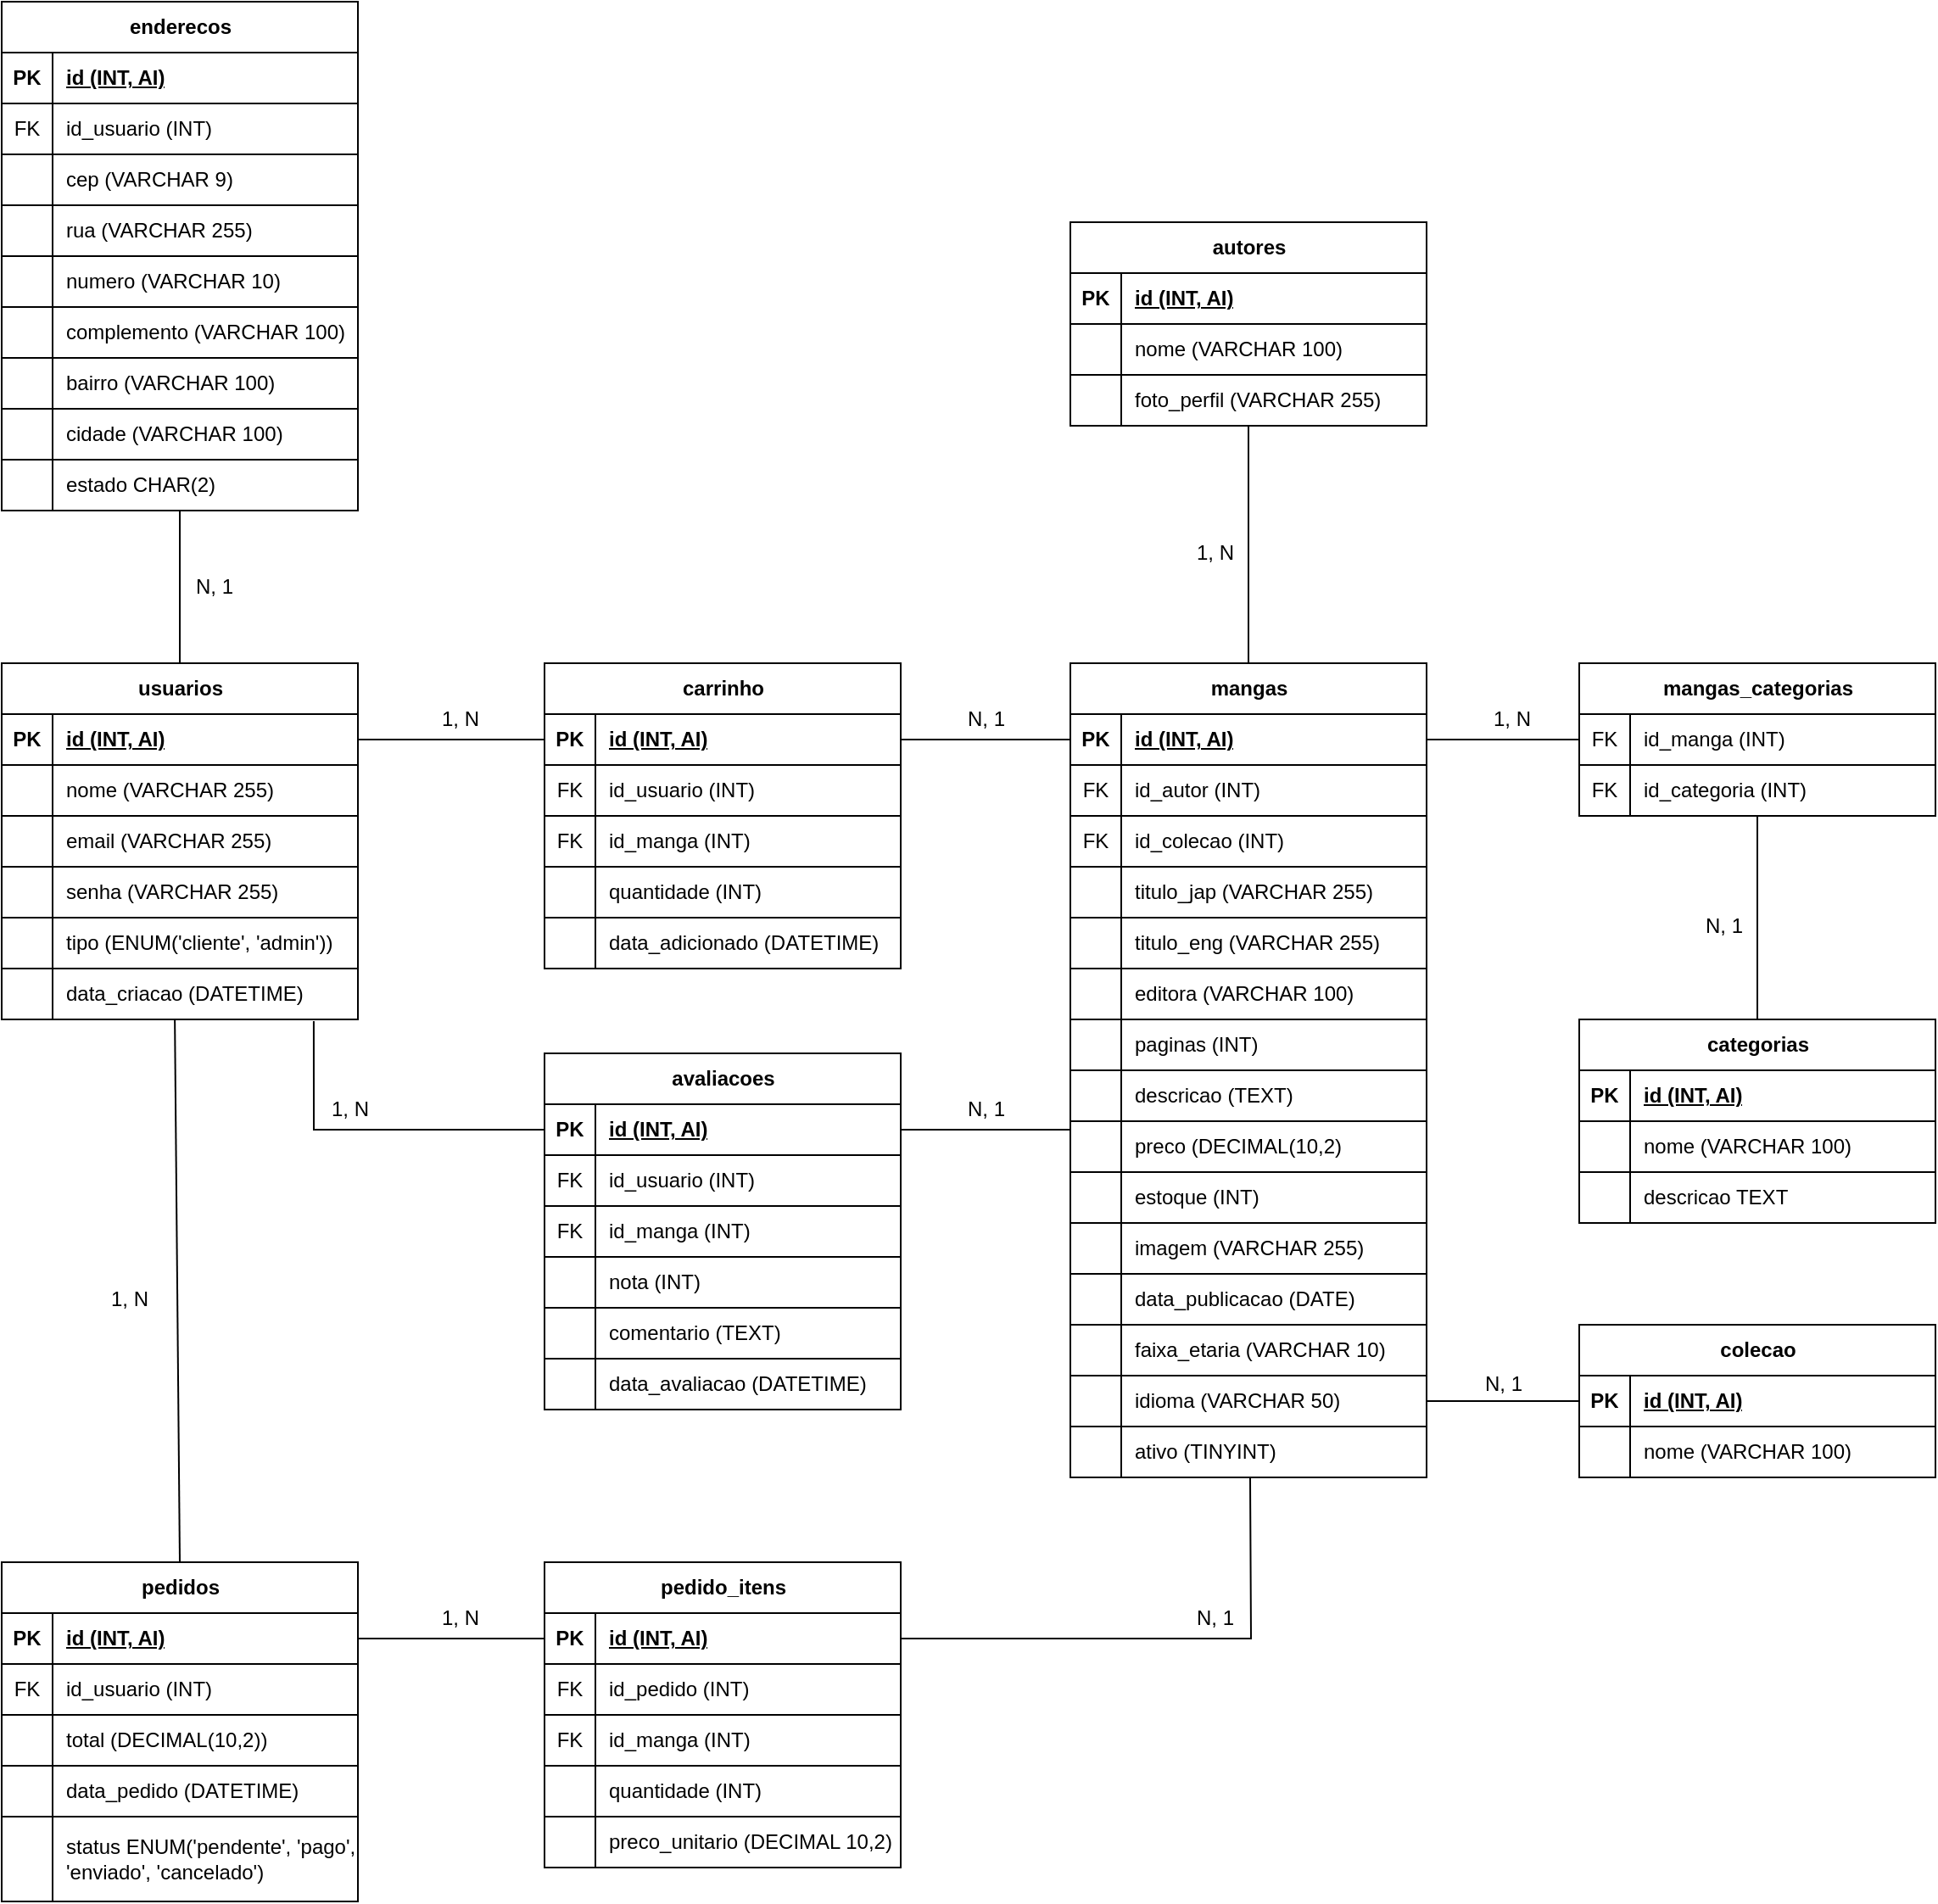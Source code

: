 <mxfile version="26.2.8">
  <diagram name="Página-1" id="VCzuLuCbFFRIWrmo0nE9">
    <mxGraphModel dx="925" dy="2513" grid="1" gridSize="10" guides="1" tooltips="1" connect="1" arrows="1" fold="1" page="1" pageScale="1" pageWidth="827" pageHeight="1169" background="#ffffff" math="0" shadow="0">
      <root>
        <mxCell id="0" />
        <mxCell id="1" parent="0" />
        <mxCell id="wah_4Nqk9Om1n--Y-BlF-146" style="rounded=0;orthogonalLoop=1;jettySize=auto;html=1;exitX=1;exitY=0.5;exitDx=0;exitDy=0;entryX=0;entryY=0.5;entryDx=0;entryDy=0;endArrow=none;endFill=0;labelBackgroundColor=none;fontColor=default;" parent="1" source="wah_4Nqk9Om1n--Y-BlF-2" target="wah_4Nqk9Om1n--Y-BlF-53" edge="1">
          <mxGeometry relative="1" as="geometry" />
        </mxCell>
        <mxCell id="wah_4Nqk9Om1n--Y-BlF-1" value="usuarios" style="shape=table;startSize=30;container=1;collapsible=1;childLayout=tableLayout;fixedRows=1;rowLines=1;fontStyle=1;align=center;resizeLast=1;html=1;columnLines=1;top=1;swimlaneLine=1;rounded=0;swimlaneFillColor=none;fillColor=none;fillStyle=solid;labelBackgroundColor=none;" parent="1" vertex="1">
          <mxGeometry x="50" y="110" width="210" height="210" as="geometry" />
        </mxCell>
        <mxCell id="wah_4Nqk9Om1n--Y-BlF-2" value="" style="shape=tableRow;horizontal=0;startSize=0;swimlaneHead=0;swimlaneBody=0;fillColor=none;collapsible=0;dropTarget=0;points=[[0,0.5],[1,0.5]];portConstraint=eastwest;top=0;left=0;right=0;bottom=1;fillStyle=solid;labelBackgroundColor=none;" parent="wah_4Nqk9Om1n--Y-BlF-1" vertex="1">
          <mxGeometry y="30" width="210" height="30" as="geometry" />
        </mxCell>
        <mxCell id="wah_4Nqk9Om1n--Y-BlF-3" value="PK" style="shape=partialRectangle;connectable=0;fillColor=none;top=0;left=0;bottom=0;right=0;fontStyle=1;overflow=hidden;whiteSpace=wrap;html=1;fillStyle=solid;labelBackgroundColor=none;" parent="wah_4Nqk9Om1n--Y-BlF-2" vertex="1">
          <mxGeometry width="30" height="30" as="geometry">
            <mxRectangle width="30" height="30" as="alternateBounds" />
          </mxGeometry>
        </mxCell>
        <mxCell id="wah_4Nqk9Om1n--Y-BlF-4" value="id (INT, AI)" style="shape=partialRectangle;connectable=0;fillColor=none;top=0;left=0;bottom=0;right=0;align=left;spacingLeft=6;fontStyle=5;overflow=hidden;whiteSpace=wrap;html=1;fillStyle=solid;labelBackgroundColor=none;" parent="wah_4Nqk9Om1n--Y-BlF-2" vertex="1">
          <mxGeometry x="30" width="180" height="30" as="geometry">
            <mxRectangle width="180" height="30" as="alternateBounds" />
          </mxGeometry>
        </mxCell>
        <mxCell id="wah_4Nqk9Om1n--Y-BlF-5" value="" style="shape=tableRow;horizontal=0;startSize=0;swimlaneHead=0;swimlaneBody=0;fillColor=none;collapsible=0;dropTarget=0;points=[[0,0.5],[1,0.5]];portConstraint=eastwest;top=0;left=0;right=0;bottom=0;fillStyle=solid;labelBackgroundColor=none;" parent="wah_4Nqk9Om1n--Y-BlF-1" vertex="1">
          <mxGeometry y="60" width="210" height="30" as="geometry" />
        </mxCell>
        <mxCell id="wah_4Nqk9Om1n--Y-BlF-6" value="" style="shape=partialRectangle;connectable=0;fillColor=none;top=0;left=0;bottom=0;right=0;editable=1;overflow=hidden;whiteSpace=wrap;html=1;fillStyle=solid;labelBackgroundColor=none;" parent="wah_4Nqk9Om1n--Y-BlF-5" vertex="1">
          <mxGeometry width="30" height="30" as="geometry">
            <mxRectangle width="30" height="30" as="alternateBounds" />
          </mxGeometry>
        </mxCell>
        <mxCell id="wah_4Nqk9Om1n--Y-BlF-7" value="nome (VARCHAR 255)" style="shape=partialRectangle;connectable=0;fillColor=none;top=0;left=0;bottom=0;right=0;align=left;spacingLeft=6;overflow=hidden;whiteSpace=wrap;html=1;fillStyle=solid;labelBackgroundColor=none;" parent="wah_4Nqk9Om1n--Y-BlF-5" vertex="1">
          <mxGeometry x="30" width="180" height="30" as="geometry">
            <mxRectangle width="180" height="30" as="alternateBounds" />
          </mxGeometry>
        </mxCell>
        <mxCell id="wah_4Nqk9Om1n--Y-BlF-8" value="" style="shape=tableRow;horizontal=0;startSize=0;swimlaneHead=0;swimlaneBody=0;fillColor=none;collapsible=0;dropTarget=0;points=[[0,0.5],[1,0.5]];portConstraint=eastwest;top=0;left=0;right=0;bottom=0;fillStyle=solid;labelBackgroundColor=none;" parent="wah_4Nqk9Om1n--Y-BlF-1" vertex="1">
          <mxGeometry y="90" width="210" height="30" as="geometry" />
        </mxCell>
        <mxCell id="wah_4Nqk9Om1n--Y-BlF-9" value="" style="shape=partialRectangle;connectable=0;fillColor=none;top=0;left=0;bottom=0;right=0;editable=1;overflow=hidden;whiteSpace=wrap;html=1;fillStyle=solid;labelBackgroundColor=none;" parent="wah_4Nqk9Om1n--Y-BlF-8" vertex="1">
          <mxGeometry width="30" height="30" as="geometry">
            <mxRectangle width="30" height="30" as="alternateBounds" />
          </mxGeometry>
        </mxCell>
        <mxCell id="wah_4Nqk9Om1n--Y-BlF-10" value="email (VARCHAR 255)" style="shape=partialRectangle;connectable=0;fillColor=none;top=0;left=0;bottom=0;right=0;align=left;spacingLeft=6;overflow=hidden;whiteSpace=wrap;html=1;fillStyle=solid;labelBackgroundColor=none;" parent="wah_4Nqk9Om1n--Y-BlF-8" vertex="1">
          <mxGeometry x="30" width="180" height="30" as="geometry">
            <mxRectangle width="180" height="30" as="alternateBounds" />
          </mxGeometry>
        </mxCell>
        <mxCell id="wah_4Nqk9Om1n--Y-BlF-11" value="" style="shape=tableRow;horizontal=0;startSize=0;swimlaneHead=0;swimlaneBody=0;fillColor=none;collapsible=0;dropTarget=0;points=[[0,0.5],[1,0.5]];portConstraint=eastwest;top=0;left=0;right=0;bottom=0;fillStyle=solid;labelBackgroundColor=none;" parent="wah_4Nqk9Om1n--Y-BlF-1" vertex="1">
          <mxGeometry y="120" width="210" height="30" as="geometry" />
        </mxCell>
        <mxCell id="wah_4Nqk9Om1n--Y-BlF-12" value="" style="shape=partialRectangle;connectable=0;fillColor=none;top=0;left=0;bottom=0;right=0;editable=1;overflow=hidden;whiteSpace=wrap;html=1;fillStyle=solid;labelBackgroundColor=none;" parent="wah_4Nqk9Om1n--Y-BlF-11" vertex="1">
          <mxGeometry width="30" height="30" as="geometry">
            <mxRectangle width="30" height="30" as="alternateBounds" />
          </mxGeometry>
        </mxCell>
        <mxCell id="wah_4Nqk9Om1n--Y-BlF-13" value="senha (VARCHAR 255)" style="shape=partialRectangle;connectable=0;fillColor=none;top=0;left=0;bottom=0;right=0;align=left;spacingLeft=6;overflow=hidden;whiteSpace=wrap;html=1;fillStyle=solid;labelBackgroundColor=none;" parent="wah_4Nqk9Om1n--Y-BlF-11" vertex="1">
          <mxGeometry x="30" width="180" height="30" as="geometry">
            <mxRectangle width="180" height="30" as="alternateBounds" />
          </mxGeometry>
        </mxCell>
        <mxCell id="wah_4Nqk9Om1n--Y-BlF-15" value="" style="shape=tableRow;horizontal=0;startSize=0;swimlaneHead=0;swimlaneBody=0;fillColor=none;collapsible=0;dropTarget=0;points=[[0,0.5],[1,0.5]];portConstraint=eastwest;top=0;left=0;right=0;bottom=0;fillStyle=solid;labelBackgroundColor=none;" parent="wah_4Nqk9Om1n--Y-BlF-1" vertex="1">
          <mxGeometry y="150" width="210" height="30" as="geometry" />
        </mxCell>
        <mxCell id="wah_4Nqk9Om1n--Y-BlF-16" value="" style="shape=partialRectangle;connectable=0;fillColor=none;top=0;left=0;bottom=0;right=0;editable=1;overflow=hidden;whiteSpace=wrap;html=1;fillStyle=solid;labelBackgroundColor=none;" parent="wah_4Nqk9Om1n--Y-BlF-15" vertex="1">
          <mxGeometry width="30" height="30" as="geometry">
            <mxRectangle width="30" height="30" as="alternateBounds" />
          </mxGeometry>
        </mxCell>
        <mxCell id="wah_4Nqk9Om1n--Y-BlF-17" value="tipo (ENUM(&#39;cliente&#39;, &#39;admin&#39;))" style="shape=partialRectangle;connectable=0;fillColor=none;top=0;left=0;bottom=0;right=0;align=left;spacingLeft=6;overflow=hidden;whiteSpace=wrap;html=1;fillStyle=solid;labelBackgroundColor=none;" parent="wah_4Nqk9Om1n--Y-BlF-15" vertex="1">
          <mxGeometry x="30" width="180" height="30" as="geometry">
            <mxRectangle width="180" height="30" as="alternateBounds" />
          </mxGeometry>
        </mxCell>
        <mxCell id="wah_4Nqk9Om1n--Y-BlF-18" value="" style="shape=tableRow;horizontal=0;startSize=0;swimlaneHead=0;swimlaneBody=0;fillColor=none;collapsible=0;dropTarget=0;points=[[0,0.5],[1,0.5]];portConstraint=eastwest;top=0;left=0;right=0;bottom=0;fillStyle=solid;labelBackgroundColor=none;" parent="wah_4Nqk9Om1n--Y-BlF-1" vertex="1">
          <mxGeometry y="180" width="210" height="30" as="geometry" />
        </mxCell>
        <mxCell id="wah_4Nqk9Om1n--Y-BlF-19" value="" style="shape=partialRectangle;connectable=0;fillColor=none;top=0;left=0;bottom=0;right=0;editable=1;overflow=hidden;whiteSpace=wrap;html=1;fillStyle=solid;labelBackgroundColor=none;" parent="wah_4Nqk9Om1n--Y-BlF-18" vertex="1">
          <mxGeometry width="30" height="30" as="geometry">
            <mxRectangle width="30" height="30" as="alternateBounds" />
          </mxGeometry>
        </mxCell>
        <mxCell id="wah_4Nqk9Om1n--Y-BlF-20" value="data_criacao (DATETIME)" style="shape=partialRectangle;connectable=0;fillColor=none;top=0;left=0;bottom=0;right=0;align=left;spacingLeft=6;overflow=hidden;whiteSpace=wrap;html=1;fillStyle=solid;labelBackgroundColor=none;" parent="wah_4Nqk9Om1n--Y-BlF-18" vertex="1">
          <mxGeometry x="30" width="180" height="30" as="geometry">
            <mxRectangle width="180" height="30" as="alternateBounds" />
          </mxGeometry>
        </mxCell>
        <mxCell id="wah_4Nqk9Om1n--Y-BlF-21" value="mangas" style="shape=table;startSize=30;container=1;collapsible=1;childLayout=tableLayout;fixedRows=1;rowLines=1;fontStyle=1;align=center;resizeLast=1;html=1;columnLines=1;top=1;swimlaneLine=1;rounded=0;fillColor=none;fillStyle=solid;labelBackgroundColor=none;" parent="1" vertex="1">
          <mxGeometry x="680" y="110" width="210" height="480" as="geometry" />
        </mxCell>
        <mxCell id="wah_4Nqk9Om1n--Y-BlF-22" value="" style="shape=tableRow;horizontal=0;startSize=0;swimlaneHead=0;swimlaneBody=0;fillColor=none;collapsible=0;dropTarget=0;points=[[0,0.5],[1,0.5]];portConstraint=eastwest;top=0;left=0;right=0;bottom=1;fillStyle=solid;labelBackgroundColor=none;" parent="wah_4Nqk9Om1n--Y-BlF-21" vertex="1">
          <mxGeometry y="30" width="210" height="30" as="geometry" />
        </mxCell>
        <mxCell id="wah_4Nqk9Om1n--Y-BlF-23" value="PK" style="shape=partialRectangle;connectable=0;fillColor=none;top=0;left=0;bottom=0;right=0;fontStyle=1;overflow=hidden;whiteSpace=wrap;html=1;fillStyle=solid;labelBackgroundColor=none;" parent="wah_4Nqk9Om1n--Y-BlF-22" vertex="1">
          <mxGeometry width="30" height="30" as="geometry">
            <mxRectangle width="30" height="30" as="alternateBounds" />
          </mxGeometry>
        </mxCell>
        <mxCell id="wah_4Nqk9Om1n--Y-BlF-24" value="id (INT, AI)" style="shape=partialRectangle;connectable=0;fillColor=none;top=0;left=0;bottom=0;right=0;align=left;spacingLeft=6;fontStyle=5;overflow=hidden;whiteSpace=wrap;html=1;fillStyle=solid;labelBackgroundColor=none;" parent="wah_4Nqk9Om1n--Y-BlF-22" vertex="1">
          <mxGeometry x="30" width="180" height="30" as="geometry">
            <mxRectangle width="180" height="30" as="alternateBounds" />
          </mxGeometry>
        </mxCell>
        <mxCell id="wah_4Nqk9Om1n--Y-BlF-28" value="" style="shape=tableRow;horizontal=0;startSize=0;swimlaneHead=0;swimlaneBody=0;fillColor=none;collapsible=0;dropTarget=0;points=[[0,0.5],[1,0.5]];portConstraint=eastwest;top=0;left=0;right=0;bottom=0;fillStyle=solid;labelBackgroundColor=none;" parent="wah_4Nqk9Om1n--Y-BlF-21" vertex="1">
          <mxGeometry y="60" width="210" height="30" as="geometry" />
        </mxCell>
        <mxCell id="wah_4Nqk9Om1n--Y-BlF-29" value="FK" style="shape=partialRectangle;connectable=0;fillColor=none;top=0;left=0;bottom=0;right=0;editable=1;overflow=hidden;whiteSpace=wrap;html=1;fillStyle=solid;labelBackgroundColor=none;" parent="wah_4Nqk9Om1n--Y-BlF-28" vertex="1">
          <mxGeometry width="30" height="30" as="geometry">
            <mxRectangle width="30" height="30" as="alternateBounds" />
          </mxGeometry>
        </mxCell>
        <mxCell id="wah_4Nqk9Om1n--Y-BlF-30" value="id_autor (INT)" style="shape=partialRectangle;connectable=0;fillColor=none;top=0;left=0;bottom=0;right=0;align=left;spacingLeft=6;overflow=hidden;whiteSpace=wrap;html=1;fillStyle=solid;labelBackgroundColor=none;" parent="wah_4Nqk9Om1n--Y-BlF-28" vertex="1">
          <mxGeometry x="30" width="180" height="30" as="geometry">
            <mxRectangle width="180" height="30" as="alternateBounds" />
          </mxGeometry>
        </mxCell>
        <mxCell id="2k1Itn-A3y-RwL1g0k2m-22" value="" style="shape=tableRow;horizontal=0;startSize=0;swimlaneHead=0;swimlaneBody=0;fillColor=none;collapsible=0;dropTarget=0;points=[[0,0.5],[1,0.5]];portConstraint=eastwest;top=0;left=0;right=0;bottom=0;fillStyle=solid;labelBackgroundColor=none;" vertex="1" parent="wah_4Nqk9Om1n--Y-BlF-21">
          <mxGeometry y="90" width="210" height="30" as="geometry" />
        </mxCell>
        <mxCell id="2k1Itn-A3y-RwL1g0k2m-23" value="FK" style="shape=partialRectangle;connectable=0;fillColor=none;top=0;left=0;bottom=0;right=0;editable=1;overflow=hidden;whiteSpace=wrap;html=1;fillStyle=solid;labelBackgroundColor=none;" vertex="1" parent="2k1Itn-A3y-RwL1g0k2m-22">
          <mxGeometry width="30" height="30" as="geometry">
            <mxRectangle width="30" height="30" as="alternateBounds" />
          </mxGeometry>
        </mxCell>
        <mxCell id="2k1Itn-A3y-RwL1g0k2m-24" value="id_colecao (INT)" style="shape=partialRectangle;connectable=0;fillColor=none;top=0;left=0;bottom=0;right=0;align=left;spacingLeft=6;overflow=hidden;whiteSpace=wrap;html=1;fillStyle=solid;labelBackgroundColor=none;" vertex="1" parent="2k1Itn-A3y-RwL1g0k2m-22">
          <mxGeometry x="30" width="180" height="30" as="geometry">
            <mxRectangle width="180" height="30" as="alternateBounds" />
          </mxGeometry>
        </mxCell>
        <mxCell id="wah_4Nqk9Om1n--Y-BlF-25" value="" style="shape=tableRow;horizontal=0;startSize=0;swimlaneHead=0;swimlaneBody=0;fillColor=none;collapsible=0;dropTarget=0;points=[[0,0.5],[1,0.5]];portConstraint=eastwest;top=0;left=0;right=0;bottom=0;fillStyle=solid;labelBackgroundColor=none;" parent="wah_4Nqk9Om1n--Y-BlF-21" vertex="1">
          <mxGeometry y="120" width="210" height="30" as="geometry" />
        </mxCell>
        <mxCell id="wah_4Nqk9Om1n--Y-BlF-26" value="" style="shape=partialRectangle;connectable=0;fillColor=none;top=0;left=0;bottom=0;right=0;editable=1;overflow=hidden;whiteSpace=wrap;html=1;fillStyle=solid;labelBackgroundColor=none;" parent="wah_4Nqk9Om1n--Y-BlF-25" vertex="1">
          <mxGeometry width="30" height="30" as="geometry">
            <mxRectangle width="30" height="30" as="alternateBounds" />
          </mxGeometry>
        </mxCell>
        <mxCell id="wah_4Nqk9Om1n--Y-BlF-27" value="titulo_jap (VARCHAR 255)" style="shape=partialRectangle;connectable=0;fillColor=none;top=0;left=0;bottom=0;right=0;align=left;spacingLeft=6;overflow=hidden;whiteSpace=wrap;html=1;fillStyle=solid;labelBackgroundColor=none;" parent="wah_4Nqk9Om1n--Y-BlF-25" vertex="1">
          <mxGeometry x="30" width="180" height="30" as="geometry">
            <mxRectangle width="180" height="30" as="alternateBounds" />
          </mxGeometry>
        </mxCell>
        <mxCell id="2k1Itn-A3y-RwL1g0k2m-13" value="" style="shape=tableRow;horizontal=0;startSize=0;swimlaneHead=0;swimlaneBody=0;fillColor=none;collapsible=0;dropTarget=0;points=[[0,0.5],[1,0.5]];portConstraint=eastwest;top=0;left=0;right=0;bottom=0;fillStyle=solid;labelBackgroundColor=none;" vertex="1" parent="wah_4Nqk9Om1n--Y-BlF-21">
          <mxGeometry y="150" width="210" height="30" as="geometry" />
        </mxCell>
        <mxCell id="2k1Itn-A3y-RwL1g0k2m-14" value="" style="shape=partialRectangle;connectable=0;fillColor=none;top=0;left=0;bottom=0;right=0;editable=1;overflow=hidden;whiteSpace=wrap;html=1;fillStyle=solid;labelBackgroundColor=none;" vertex="1" parent="2k1Itn-A3y-RwL1g0k2m-13">
          <mxGeometry width="30" height="30" as="geometry">
            <mxRectangle width="30" height="30" as="alternateBounds" />
          </mxGeometry>
        </mxCell>
        <mxCell id="2k1Itn-A3y-RwL1g0k2m-15" value="titulo_eng (VARCHAR 255)" style="shape=partialRectangle;connectable=0;fillColor=none;top=0;left=0;bottom=0;right=0;align=left;spacingLeft=6;overflow=hidden;whiteSpace=wrap;html=1;fillStyle=solid;labelBackgroundColor=none;" vertex="1" parent="2k1Itn-A3y-RwL1g0k2m-13">
          <mxGeometry x="30" width="180" height="30" as="geometry">
            <mxRectangle width="180" height="30" as="alternateBounds" />
          </mxGeometry>
        </mxCell>
        <mxCell id="wah_4Nqk9Om1n--Y-BlF-31" value="" style="shape=tableRow;horizontal=0;startSize=0;swimlaneHead=0;swimlaneBody=0;fillColor=none;collapsible=0;dropTarget=0;points=[[0,0.5],[1,0.5]];portConstraint=eastwest;top=0;left=0;right=0;bottom=0;fillStyle=solid;labelBackgroundColor=none;" parent="wah_4Nqk9Om1n--Y-BlF-21" vertex="1">
          <mxGeometry y="180" width="210" height="30" as="geometry" />
        </mxCell>
        <mxCell id="wah_4Nqk9Om1n--Y-BlF-32" value="" style="shape=partialRectangle;connectable=0;fillColor=none;top=0;left=0;bottom=0;right=0;editable=1;overflow=hidden;whiteSpace=wrap;html=1;fillStyle=solid;labelBackgroundColor=none;" parent="wah_4Nqk9Om1n--Y-BlF-31" vertex="1">
          <mxGeometry width="30" height="30" as="geometry">
            <mxRectangle width="30" height="30" as="alternateBounds" />
          </mxGeometry>
        </mxCell>
        <mxCell id="wah_4Nqk9Om1n--Y-BlF-33" value="editora (VARCHAR 100)" style="shape=partialRectangle;connectable=0;fillColor=none;top=0;left=0;bottom=0;right=0;align=left;spacingLeft=6;overflow=hidden;whiteSpace=wrap;html=1;fillStyle=solid;labelBackgroundColor=none;" parent="wah_4Nqk9Om1n--Y-BlF-31" vertex="1">
          <mxGeometry x="30" width="180" height="30" as="geometry">
            <mxRectangle width="180" height="30" as="alternateBounds" />
          </mxGeometry>
        </mxCell>
        <mxCell id="wah_4Nqk9Om1n--Y-BlF-49" value="" style="shape=tableRow;horizontal=0;startSize=0;swimlaneHead=0;swimlaneBody=0;fillColor=none;collapsible=0;dropTarget=0;points=[[0,0.5],[1,0.5]];portConstraint=eastwest;top=0;left=0;right=0;bottom=0;fillStyle=solid;labelBackgroundColor=none;" parent="wah_4Nqk9Om1n--Y-BlF-21" vertex="1">
          <mxGeometry y="210" width="210" height="30" as="geometry" />
        </mxCell>
        <mxCell id="wah_4Nqk9Om1n--Y-BlF-50" value="" style="shape=partialRectangle;connectable=0;fillColor=none;top=0;left=0;bottom=0;right=0;editable=1;overflow=hidden;whiteSpace=wrap;html=1;fillStyle=solid;labelBackgroundColor=none;" parent="wah_4Nqk9Om1n--Y-BlF-49" vertex="1">
          <mxGeometry width="30" height="30" as="geometry">
            <mxRectangle width="30" height="30" as="alternateBounds" />
          </mxGeometry>
        </mxCell>
        <mxCell id="wah_4Nqk9Om1n--Y-BlF-51" value="paginas (INT)" style="shape=partialRectangle;connectable=0;fillColor=none;top=0;left=0;bottom=0;right=0;align=left;spacingLeft=6;overflow=hidden;whiteSpace=wrap;html=1;fillStyle=solid;labelBackgroundColor=none;" parent="wah_4Nqk9Om1n--Y-BlF-49" vertex="1">
          <mxGeometry x="30" width="180" height="30" as="geometry">
            <mxRectangle width="180" height="30" as="alternateBounds" />
          </mxGeometry>
        </mxCell>
        <mxCell id="wah_4Nqk9Om1n--Y-BlF-34" value="" style="shape=tableRow;horizontal=0;startSize=0;swimlaneHead=0;swimlaneBody=0;fillColor=none;collapsible=0;dropTarget=0;points=[[0,0.5],[1,0.5]];portConstraint=eastwest;top=0;left=0;right=0;bottom=0;fillStyle=solid;labelBackgroundColor=none;" parent="wah_4Nqk9Om1n--Y-BlF-21" vertex="1">
          <mxGeometry y="240" width="210" height="30" as="geometry" />
        </mxCell>
        <mxCell id="wah_4Nqk9Om1n--Y-BlF-35" value="" style="shape=partialRectangle;connectable=0;fillColor=none;top=0;left=0;bottom=0;right=0;editable=1;overflow=hidden;whiteSpace=wrap;html=1;fillStyle=solid;labelBackgroundColor=none;" parent="wah_4Nqk9Om1n--Y-BlF-34" vertex="1">
          <mxGeometry width="30" height="30" as="geometry">
            <mxRectangle width="30" height="30" as="alternateBounds" />
          </mxGeometry>
        </mxCell>
        <mxCell id="wah_4Nqk9Om1n--Y-BlF-36" value="descricao (TEXT)" style="shape=partialRectangle;connectable=0;fillColor=none;top=0;left=0;bottom=0;right=0;align=left;spacingLeft=6;overflow=hidden;whiteSpace=wrap;html=1;fillStyle=solid;labelBackgroundColor=none;" parent="wah_4Nqk9Om1n--Y-BlF-34" vertex="1">
          <mxGeometry x="30" width="180" height="30" as="geometry">
            <mxRectangle width="180" height="30" as="alternateBounds" />
          </mxGeometry>
        </mxCell>
        <mxCell id="wah_4Nqk9Om1n--Y-BlF-37" value="" style="shape=tableRow;horizontal=0;startSize=0;swimlaneHead=0;swimlaneBody=0;fillColor=none;collapsible=0;dropTarget=0;points=[[0,0.5],[1,0.5]];portConstraint=eastwest;top=0;left=0;right=0;bottom=0;fillStyle=solid;labelBackgroundColor=none;" parent="wah_4Nqk9Om1n--Y-BlF-21" vertex="1">
          <mxGeometry y="270" width="210" height="30" as="geometry" />
        </mxCell>
        <mxCell id="wah_4Nqk9Om1n--Y-BlF-38" value="" style="shape=partialRectangle;connectable=0;fillColor=none;top=0;left=0;bottom=0;right=0;editable=1;overflow=hidden;whiteSpace=wrap;html=1;fillStyle=solid;labelBackgroundColor=none;" parent="wah_4Nqk9Om1n--Y-BlF-37" vertex="1">
          <mxGeometry width="30" height="30" as="geometry">
            <mxRectangle width="30" height="30" as="alternateBounds" />
          </mxGeometry>
        </mxCell>
        <mxCell id="wah_4Nqk9Om1n--Y-BlF-39" value="preco (DECIMAL(10,2)" style="shape=partialRectangle;connectable=0;fillColor=none;top=0;left=0;bottom=0;right=0;align=left;spacingLeft=6;overflow=hidden;whiteSpace=wrap;html=1;fillStyle=solid;labelBackgroundColor=none;" parent="wah_4Nqk9Om1n--Y-BlF-37" vertex="1">
          <mxGeometry x="30" width="180" height="30" as="geometry">
            <mxRectangle width="180" height="30" as="alternateBounds" />
          </mxGeometry>
        </mxCell>
        <mxCell id="wah_4Nqk9Om1n--Y-BlF-40" value="" style="shape=tableRow;horizontal=0;startSize=0;swimlaneHead=0;swimlaneBody=0;fillColor=none;collapsible=0;dropTarget=0;points=[[0,0.5],[1,0.5]];portConstraint=eastwest;top=0;left=0;right=0;bottom=0;fillStyle=solid;labelBackgroundColor=none;" parent="wah_4Nqk9Om1n--Y-BlF-21" vertex="1">
          <mxGeometry y="300" width="210" height="30" as="geometry" />
        </mxCell>
        <mxCell id="wah_4Nqk9Om1n--Y-BlF-41" value="" style="shape=partialRectangle;connectable=0;fillColor=none;top=0;left=0;bottom=0;right=0;editable=1;overflow=hidden;whiteSpace=wrap;html=1;fillStyle=solid;labelBackgroundColor=none;" parent="wah_4Nqk9Om1n--Y-BlF-40" vertex="1">
          <mxGeometry width="30" height="30" as="geometry">
            <mxRectangle width="30" height="30" as="alternateBounds" />
          </mxGeometry>
        </mxCell>
        <mxCell id="wah_4Nqk9Om1n--Y-BlF-42" value="estoque (INT)" style="shape=partialRectangle;connectable=0;fillColor=none;top=0;left=0;bottom=0;right=0;align=left;spacingLeft=6;overflow=hidden;whiteSpace=wrap;html=1;fillStyle=solid;labelBackgroundColor=none;" parent="wah_4Nqk9Om1n--Y-BlF-40" vertex="1">
          <mxGeometry x="30" width="180" height="30" as="geometry">
            <mxRectangle width="180" height="30" as="alternateBounds" />
          </mxGeometry>
        </mxCell>
        <mxCell id="wah_4Nqk9Om1n--Y-BlF-43" value="" style="shape=tableRow;horizontal=0;startSize=0;swimlaneHead=0;swimlaneBody=0;fillColor=none;collapsible=0;dropTarget=0;points=[[0,0.5],[1,0.5]];portConstraint=eastwest;top=0;left=0;right=0;bottom=0;fillStyle=solid;labelBackgroundColor=none;" parent="wah_4Nqk9Om1n--Y-BlF-21" vertex="1">
          <mxGeometry y="330" width="210" height="30" as="geometry" />
        </mxCell>
        <mxCell id="wah_4Nqk9Om1n--Y-BlF-44" value="" style="shape=partialRectangle;connectable=0;fillColor=none;top=0;left=0;bottom=0;right=0;editable=1;overflow=hidden;whiteSpace=wrap;html=1;fillStyle=solid;labelBackgroundColor=none;" parent="wah_4Nqk9Om1n--Y-BlF-43" vertex="1">
          <mxGeometry width="30" height="30" as="geometry">
            <mxRectangle width="30" height="30" as="alternateBounds" />
          </mxGeometry>
        </mxCell>
        <mxCell id="wah_4Nqk9Om1n--Y-BlF-45" value="imagem (VARCHAR 255)" style="shape=partialRectangle;connectable=0;fillColor=none;top=0;left=0;bottom=0;right=0;align=left;spacingLeft=6;overflow=hidden;whiteSpace=wrap;html=1;fillStyle=solid;labelBackgroundColor=none;" parent="wah_4Nqk9Om1n--Y-BlF-43" vertex="1">
          <mxGeometry x="30" width="180" height="30" as="geometry">
            <mxRectangle width="180" height="30" as="alternateBounds" />
          </mxGeometry>
        </mxCell>
        <mxCell id="wah_4Nqk9Om1n--Y-BlF-46" value="" style="shape=tableRow;horizontal=0;startSize=0;swimlaneHead=0;swimlaneBody=0;fillColor=none;collapsible=0;dropTarget=0;points=[[0,0.5],[1,0.5]];portConstraint=eastwest;top=0;left=0;right=0;bottom=0;fillStyle=solid;labelBackgroundColor=none;" parent="wah_4Nqk9Om1n--Y-BlF-21" vertex="1">
          <mxGeometry y="360" width="210" height="30" as="geometry" />
        </mxCell>
        <mxCell id="wah_4Nqk9Om1n--Y-BlF-47" value="" style="shape=partialRectangle;connectable=0;fillColor=none;top=0;left=0;bottom=0;right=0;editable=1;overflow=hidden;whiteSpace=wrap;html=1;fillStyle=solid;labelBackgroundColor=none;" parent="wah_4Nqk9Om1n--Y-BlF-46" vertex="1">
          <mxGeometry width="30" height="30" as="geometry">
            <mxRectangle width="30" height="30" as="alternateBounds" />
          </mxGeometry>
        </mxCell>
        <mxCell id="wah_4Nqk9Om1n--Y-BlF-48" value="data_publicacao (DATE)" style="shape=partialRectangle;connectable=0;fillColor=none;top=0;left=0;bottom=0;right=0;align=left;spacingLeft=6;overflow=hidden;whiteSpace=wrap;html=1;fillStyle=solid;labelBackgroundColor=none;" parent="wah_4Nqk9Om1n--Y-BlF-46" vertex="1">
          <mxGeometry x="30" width="180" height="30" as="geometry">
            <mxRectangle width="180" height="30" as="alternateBounds" />
          </mxGeometry>
        </mxCell>
        <mxCell id="2k1Itn-A3y-RwL1g0k2m-16" value="" style="shape=tableRow;horizontal=0;startSize=0;swimlaneHead=0;swimlaneBody=0;fillColor=none;collapsible=0;dropTarget=0;points=[[0,0.5],[1,0.5]];portConstraint=eastwest;top=0;left=0;right=0;bottom=0;fillStyle=solid;labelBackgroundColor=none;" vertex="1" parent="wah_4Nqk9Om1n--Y-BlF-21">
          <mxGeometry y="390" width="210" height="30" as="geometry" />
        </mxCell>
        <mxCell id="2k1Itn-A3y-RwL1g0k2m-17" value="" style="shape=partialRectangle;connectable=0;fillColor=none;top=0;left=0;bottom=0;right=0;editable=1;overflow=hidden;whiteSpace=wrap;html=1;fillStyle=solid;labelBackgroundColor=none;" vertex="1" parent="2k1Itn-A3y-RwL1g0k2m-16">
          <mxGeometry width="30" height="30" as="geometry">
            <mxRectangle width="30" height="30" as="alternateBounds" />
          </mxGeometry>
        </mxCell>
        <mxCell id="2k1Itn-A3y-RwL1g0k2m-18" value="faixa_etaria (VARCHAR 10)" style="shape=partialRectangle;connectable=0;fillColor=none;top=0;left=0;bottom=0;right=0;align=left;spacingLeft=6;overflow=hidden;whiteSpace=wrap;html=1;fillStyle=solid;labelBackgroundColor=none;" vertex="1" parent="2k1Itn-A3y-RwL1g0k2m-16">
          <mxGeometry x="30" width="180" height="30" as="geometry">
            <mxRectangle width="180" height="30" as="alternateBounds" />
          </mxGeometry>
        </mxCell>
        <mxCell id="2k1Itn-A3y-RwL1g0k2m-19" value="" style="shape=tableRow;horizontal=0;startSize=0;swimlaneHead=0;swimlaneBody=0;fillColor=none;collapsible=0;dropTarget=0;points=[[0,0.5],[1,0.5]];portConstraint=eastwest;top=0;left=0;right=0;bottom=0;fillStyle=solid;labelBackgroundColor=none;" vertex="1" parent="wah_4Nqk9Om1n--Y-BlF-21">
          <mxGeometry y="420" width="210" height="30" as="geometry" />
        </mxCell>
        <mxCell id="2k1Itn-A3y-RwL1g0k2m-20" value="" style="shape=partialRectangle;connectable=0;fillColor=none;top=0;left=0;bottom=0;right=0;editable=1;overflow=hidden;whiteSpace=wrap;html=1;fillStyle=solid;labelBackgroundColor=none;" vertex="1" parent="2k1Itn-A3y-RwL1g0k2m-19">
          <mxGeometry width="30" height="30" as="geometry">
            <mxRectangle width="30" height="30" as="alternateBounds" />
          </mxGeometry>
        </mxCell>
        <mxCell id="2k1Itn-A3y-RwL1g0k2m-21" value="idioma (VARCHAR 50)" style="shape=partialRectangle;connectable=0;fillColor=none;top=0;left=0;bottom=0;right=0;align=left;spacingLeft=6;overflow=hidden;whiteSpace=wrap;html=1;fillStyle=solid;labelBackgroundColor=none;" vertex="1" parent="2k1Itn-A3y-RwL1g0k2m-19">
          <mxGeometry x="30" width="180" height="30" as="geometry">
            <mxRectangle width="180" height="30" as="alternateBounds" />
          </mxGeometry>
        </mxCell>
        <mxCell id="ULDV9j5DNDVcuTU5cac2-1" value="" style="shape=tableRow;horizontal=0;startSize=0;swimlaneHead=0;swimlaneBody=0;fillColor=none;collapsible=0;dropTarget=0;points=[[0,0.5],[1,0.5]];portConstraint=eastwest;top=0;left=0;right=0;bottom=0;fillStyle=solid;labelBackgroundColor=none;" parent="wah_4Nqk9Om1n--Y-BlF-21" vertex="1">
          <mxGeometry y="450" width="210" height="30" as="geometry" />
        </mxCell>
        <mxCell id="ULDV9j5DNDVcuTU5cac2-2" value="" style="shape=partialRectangle;connectable=0;fillColor=none;top=0;left=0;bottom=0;right=0;editable=1;overflow=hidden;whiteSpace=wrap;html=1;fillStyle=solid;labelBackgroundColor=none;" parent="ULDV9j5DNDVcuTU5cac2-1" vertex="1">
          <mxGeometry width="30" height="30" as="geometry">
            <mxRectangle width="30" height="30" as="alternateBounds" />
          </mxGeometry>
        </mxCell>
        <mxCell id="ULDV9j5DNDVcuTU5cac2-3" value="ativo (TINYINT)" style="shape=partialRectangle;connectable=0;fillColor=none;top=0;left=0;bottom=0;right=0;align=left;spacingLeft=6;overflow=hidden;whiteSpace=wrap;html=1;fillStyle=solid;labelBackgroundColor=none;" parent="ULDV9j5DNDVcuTU5cac2-1" vertex="1">
          <mxGeometry x="30" width="180" height="30" as="geometry">
            <mxRectangle width="180" height="30" as="alternateBounds" />
          </mxGeometry>
        </mxCell>
        <mxCell id="wah_4Nqk9Om1n--Y-BlF-52" value="carrinho" style="shape=table;startSize=30;container=1;collapsible=1;childLayout=tableLayout;fixedRows=1;rowLines=1;fontStyle=1;align=center;resizeLast=1;html=1;columnLines=1;top=1;swimlaneLine=1;rounded=0;fillColor=none;fillStyle=solid;strokeWidth=1;perimeterSpacing=0;labelBackgroundColor=none;" parent="1" vertex="1">
          <mxGeometry x="370" y="110" width="210" height="180" as="geometry" />
        </mxCell>
        <mxCell id="wah_4Nqk9Om1n--Y-BlF-53" value="" style="shape=tableRow;horizontal=0;startSize=0;swimlaneHead=0;swimlaneBody=0;fillColor=none;collapsible=0;dropTarget=0;points=[[0,0.5],[1,0.5]];portConstraint=eastwest;top=0;left=0;right=0;bottom=1;fillStyle=solid;labelBackgroundColor=none;" parent="wah_4Nqk9Om1n--Y-BlF-52" vertex="1">
          <mxGeometry y="30" width="210" height="30" as="geometry" />
        </mxCell>
        <mxCell id="wah_4Nqk9Om1n--Y-BlF-54" value="PK" style="shape=partialRectangle;connectable=0;fillColor=none;top=0;left=0;bottom=0;right=0;fontStyle=1;overflow=hidden;whiteSpace=wrap;html=1;fillStyle=solid;labelBackgroundColor=none;" parent="wah_4Nqk9Om1n--Y-BlF-53" vertex="1">
          <mxGeometry width="30" height="30" as="geometry">
            <mxRectangle width="30" height="30" as="alternateBounds" />
          </mxGeometry>
        </mxCell>
        <mxCell id="wah_4Nqk9Om1n--Y-BlF-55" value="id (INT, AI)" style="shape=partialRectangle;connectable=0;fillColor=none;top=0;left=0;bottom=0;right=0;align=left;spacingLeft=6;fontStyle=5;overflow=hidden;whiteSpace=wrap;html=1;fillStyle=solid;labelBackgroundColor=none;" parent="wah_4Nqk9Om1n--Y-BlF-53" vertex="1">
          <mxGeometry x="30" width="180" height="30" as="geometry">
            <mxRectangle width="180" height="30" as="alternateBounds" />
          </mxGeometry>
        </mxCell>
        <mxCell id="wah_4Nqk9Om1n--Y-BlF-56" value="" style="shape=tableRow;horizontal=0;startSize=0;swimlaneHead=0;swimlaneBody=0;fillColor=none;collapsible=0;dropTarget=0;points=[[0,0.5],[1,0.5]];portConstraint=eastwest;top=0;left=0;right=0;bottom=0;fillStyle=solid;labelBackgroundColor=none;" parent="wah_4Nqk9Om1n--Y-BlF-52" vertex="1">
          <mxGeometry y="60" width="210" height="30" as="geometry" />
        </mxCell>
        <mxCell id="wah_4Nqk9Om1n--Y-BlF-57" value="FK" style="shape=partialRectangle;connectable=0;fillColor=none;top=0;left=0;bottom=0;right=0;editable=1;overflow=hidden;whiteSpace=wrap;html=1;fillStyle=solid;labelBackgroundColor=none;" parent="wah_4Nqk9Om1n--Y-BlF-56" vertex="1">
          <mxGeometry width="30" height="30" as="geometry">
            <mxRectangle width="30" height="30" as="alternateBounds" />
          </mxGeometry>
        </mxCell>
        <mxCell id="wah_4Nqk9Om1n--Y-BlF-58" value="id_usuario (INT)" style="shape=partialRectangle;connectable=0;fillColor=none;top=0;left=0;bottom=0;right=0;align=left;spacingLeft=6;overflow=hidden;whiteSpace=wrap;html=1;fillStyle=solid;labelBackgroundColor=none;" parent="wah_4Nqk9Om1n--Y-BlF-56" vertex="1">
          <mxGeometry x="30" width="180" height="30" as="geometry">
            <mxRectangle width="180" height="30" as="alternateBounds" />
          </mxGeometry>
        </mxCell>
        <mxCell id="wah_4Nqk9Om1n--Y-BlF-59" value="" style="shape=tableRow;horizontal=0;startSize=0;swimlaneHead=0;swimlaneBody=0;fillColor=none;collapsible=0;dropTarget=0;points=[[0,0.5],[1,0.5]];portConstraint=eastwest;top=0;left=0;right=0;bottom=0;fillStyle=solid;labelBackgroundColor=none;" parent="wah_4Nqk9Om1n--Y-BlF-52" vertex="1">
          <mxGeometry y="90" width="210" height="30" as="geometry" />
        </mxCell>
        <mxCell id="wah_4Nqk9Om1n--Y-BlF-60" value="FK" style="shape=partialRectangle;connectable=0;fillColor=none;top=0;left=0;bottom=0;right=0;editable=1;overflow=hidden;whiteSpace=wrap;html=1;fillStyle=solid;labelBackgroundColor=none;" parent="wah_4Nqk9Om1n--Y-BlF-59" vertex="1">
          <mxGeometry width="30" height="30" as="geometry">
            <mxRectangle width="30" height="30" as="alternateBounds" />
          </mxGeometry>
        </mxCell>
        <mxCell id="wah_4Nqk9Om1n--Y-BlF-61" value="id_manga (INT)" style="shape=partialRectangle;connectable=0;fillColor=none;top=0;left=0;bottom=0;right=0;align=left;spacingLeft=6;overflow=hidden;whiteSpace=wrap;html=1;fillStyle=solid;labelBackgroundColor=none;" parent="wah_4Nqk9Om1n--Y-BlF-59" vertex="1">
          <mxGeometry x="30" width="180" height="30" as="geometry">
            <mxRectangle width="180" height="30" as="alternateBounds" />
          </mxGeometry>
        </mxCell>
        <mxCell id="wah_4Nqk9Om1n--Y-BlF-62" value="" style="shape=tableRow;horizontal=0;startSize=0;swimlaneHead=0;swimlaneBody=0;fillColor=none;collapsible=0;dropTarget=0;points=[[0,0.5],[1,0.5]];portConstraint=eastwest;top=0;left=0;right=0;bottom=0;fillStyle=solid;labelBackgroundColor=none;" parent="wah_4Nqk9Om1n--Y-BlF-52" vertex="1">
          <mxGeometry y="120" width="210" height="30" as="geometry" />
        </mxCell>
        <mxCell id="wah_4Nqk9Om1n--Y-BlF-63" value="" style="shape=partialRectangle;connectable=0;fillColor=none;top=0;left=0;bottom=0;right=0;editable=1;overflow=hidden;whiteSpace=wrap;html=1;fillStyle=solid;labelBackgroundColor=none;" parent="wah_4Nqk9Om1n--Y-BlF-62" vertex="1">
          <mxGeometry width="30" height="30" as="geometry">
            <mxRectangle width="30" height="30" as="alternateBounds" />
          </mxGeometry>
        </mxCell>
        <mxCell id="wah_4Nqk9Om1n--Y-BlF-64" value="quantidade (INT)" style="shape=partialRectangle;connectable=0;fillColor=none;top=0;left=0;bottom=0;right=0;align=left;spacingLeft=6;overflow=hidden;whiteSpace=wrap;html=1;fillStyle=solid;labelBackgroundColor=none;" parent="wah_4Nqk9Om1n--Y-BlF-62" vertex="1">
          <mxGeometry x="30" width="180" height="30" as="geometry">
            <mxRectangle width="180" height="30" as="alternateBounds" />
          </mxGeometry>
        </mxCell>
        <mxCell id="wah_4Nqk9Om1n--Y-BlF-165" value="" style="shape=tableRow;horizontal=0;startSize=0;swimlaneHead=0;swimlaneBody=0;fillColor=none;collapsible=0;dropTarget=0;points=[[0,0.5],[1,0.5]];portConstraint=eastwest;top=0;left=0;right=0;bottom=0;fillStyle=solid;labelBackgroundColor=none;" parent="wah_4Nqk9Om1n--Y-BlF-52" vertex="1">
          <mxGeometry y="150" width="210" height="30" as="geometry" />
        </mxCell>
        <mxCell id="wah_4Nqk9Om1n--Y-BlF-166" value="" style="shape=partialRectangle;connectable=0;fillColor=none;top=0;left=0;bottom=0;right=0;editable=1;overflow=hidden;whiteSpace=wrap;html=1;fillStyle=solid;labelBackgroundColor=none;" parent="wah_4Nqk9Om1n--Y-BlF-165" vertex="1">
          <mxGeometry width="30" height="30" as="geometry">
            <mxRectangle width="30" height="30" as="alternateBounds" />
          </mxGeometry>
        </mxCell>
        <mxCell id="wah_4Nqk9Om1n--Y-BlF-167" value="data_adicionado (DATETIME)" style="shape=partialRectangle;connectable=0;fillColor=none;top=0;left=0;bottom=0;right=0;align=left;spacingLeft=6;overflow=hidden;whiteSpace=wrap;html=1;fillStyle=solid;labelBackgroundColor=none;" parent="wah_4Nqk9Om1n--Y-BlF-165" vertex="1">
          <mxGeometry x="30" width="180" height="30" as="geometry">
            <mxRectangle width="180" height="30" as="alternateBounds" />
          </mxGeometry>
        </mxCell>
        <mxCell id="wah_4Nqk9Om1n--Y-BlF-71" value="pedidos" style="shape=table;startSize=30;container=1;collapsible=1;childLayout=tableLayout;fixedRows=1;rowLines=1;fontStyle=1;align=center;resizeLast=1;html=1;columnLines=1;top=1;swimlaneLine=1;rounded=0;fillColor=none;labelBackgroundColor=none;" parent="1" vertex="1">
          <mxGeometry x="50" y="640" width="210" height="200" as="geometry" />
        </mxCell>
        <mxCell id="wah_4Nqk9Om1n--Y-BlF-72" value="" style="shape=tableRow;horizontal=0;startSize=0;swimlaneHead=0;swimlaneBody=0;fillColor=none;collapsible=0;dropTarget=0;points=[[0,0.5],[1,0.5]];portConstraint=eastwest;top=0;left=0;right=0;bottom=1;labelBackgroundColor=none;" parent="wah_4Nqk9Om1n--Y-BlF-71" vertex="1">
          <mxGeometry y="30" width="210" height="30" as="geometry" />
        </mxCell>
        <mxCell id="wah_4Nqk9Om1n--Y-BlF-73" value="PK" style="shape=partialRectangle;connectable=0;fillColor=none;top=0;left=0;bottom=0;right=0;fontStyle=1;overflow=hidden;whiteSpace=wrap;html=1;fillStyle=solid;labelBackgroundColor=none;" parent="wah_4Nqk9Om1n--Y-BlF-72" vertex="1">
          <mxGeometry width="30" height="30" as="geometry">
            <mxRectangle width="30" height="30" as="alternateBounds" />
          </mxGeometry>
        </mxCell>
        <mxCell id="wah_4Nqk9Om1n--Y-BlF-74" value="id (INT, AI)" style="shape=partialRectangle;connectable=0;fillColor=none;top=0;left=0;bottom=0;right=0;align=left;spacingLeft=6;fontStyle=5;overflow=hidden;whiteSpace=wrap;html=1;fillStyle=solid;labelBackgroundColor=none;" parent="wah_4Nqk9Om1n--Y-BlF-72" vertex="1">
          <mxGeometry x="30" width="180" height="30" as="geometry">
            <mxRectangle width="180" height="30" as="alternateBounds" />
          </mxGeometry>
        </mxCell>
        <mxCell id="wah_4Nqk9Om1n--Y-BlF-75" value="" style="shape=tableRow;horizontal=0;startSize=0;swimlaneHead=0;swimlaneBody=0;fillColor=none;collapsible=0;dropTarget=0;points=[[0,0.5],[1,0.5]];portConstraint=eastwest;top=0;left=0;right=0;bottom=0;labelBackgroundColor=none;" parent="wah_4Nqk9Om1n--Y-BlF-71" vertex="1">
          <mxGeometry y="60" width="210" height="30" as="geometry" />
        </mxCell>
        <mxCell id="wah_4Nqk9Om1n--Y-BlF-76" value="FK" style="shape=partialRectangle;connectable=0;fillColor=none;top=0;left=0;bottom=0;right=0;editable=1;overflow=hidden;whiteSpace=wrap;html=1;fillStyle=solid;labelBackgroundColor=none;" parent="wah_4Nqk9Om1n--Y-BlF-75" vertex="1">
          <mxGeometry width="30" height="30" as="geometry">
            <mxRectangle width="30" height="30" as="alternateBounds" />
          </mxGeometry>
        </mxCell>
        <mxCell id="wah_4Nqk9Om1n--Y-BlF-77" value="id_usuario (INT)" style="shape=partialRectangle;connectable=0;fillColor=none;top=0;left=0;bottom=0;right=0;align=left;spacingLeft=6;overflow=hidden;whiteSpace=wrap;html=1;fillStyle=solid;labelBackgroundColor=none;" parent="wah_4Nqk9Om1n--Y-BlF-75" vertex="1">
          <mxGeometry x="30" width="180" height="30" as="geometry">
            <mxRectangle width="180" height="30" as="alternateBounds" />
          </mxGeometry>
        </mxCell>
        <mxCell id="wah_4Nqk9Om1n--Y-BlF-168" value="" style="shape=tableRow;horizontal=0;startSize=0;swimlaneHead=0;swimlaneBody=0;fillColor=none;collapsible=0;dropTarget=0;points=[[0,0.5],[1,0.5]];portConstraint=eastwest;top=0;left=0;right=0;bottom=0;labelBackgroundColor=none;" parent="wah_4Nqk9Om1n--Y-BlF-71" vertex="1">
          <mxGeometry y="90" width="210" height="30" as="geometry" />
        </mxCell>
        <mxCell id="wah_4Nqk9Om1n--Y-BlF-169" value="" style="shape=partialRectangle;connectable=0;fillColor=none;top=0;left=0;bottom=0;right=0;editable=1;overflow=hidden;whiteSpace=wrap;html=1;fillStyle=solid;labelBackgroundColor=none;" parent="wah_4Nqk9Om1n--Y-BlF-168" vertex="1">
          <mxGeometry width="30" height="30" as="geometry">
            <mxRectangle width="30" height="30" as="alternateBounds" />
          </mxGeometry>
        </mxCell>
        <mxCell id="wah_4Nqk9Om1n--Y-BlF-170" value="total (DECIMAL(10,2))" style="shape=partialRectangle;connectable=0;fillColor=none;top=0;left=0;bottom=0;right=0;align=left;spacingLeft=6;overflow=hidden;whiteSpace=wrap;html=1;fillStyle=solid;labelBackgroundColor=none;" parent="wah_4Nqk9Om1n--Y-BlF-168" vertex="1">
          <mxGeometry x="30" width="180" height="30" as="geometry">
            <mxRectangle width="180" height="30" as="alternateBounds" />
          </mxGeometry>
        </mxCell>
        <mxCell id="wah_4Nqk9Om1n--Y-BlF-78" value="" style="shape=tableRow;horizontal=0;startSize=0;swimlaneHead=0;swimlaneBody=0;fillColor=none;collapsible=0;dropTarget=0;points=[[0,0.5],[1,0.5]];portConstraint=eastwest;top=0;left=0;right=0;bottom=0;labelBackgroundColor=none;" parent="wah_4Nqk9Om1n--Y-BlF-71" vertex="1">
          <mxGeometry y="120" width="210" height="30" as="geometry" />
        </mxCell>
        <mxCell id="wah_4Nqk9Om1n--Y-BlF-79" value="" style="shape=partialRectangle;connectable=0;fillColor=none;top=0;left=0;bottom=0;right=0;editable=1;overflow=hidden;whiteSpace=wrap;html=1;fillStyle=solid;labelBackgroundColor=none;" parent="wah_4Nqk9Om1n--Y-BlF-78" vertex="1">
          <mxGeometry width="30" height="30" as="geometry">
            <mxRectangle width="30" height="30" as="alternateBounds" />
          </mxGeometry>
        </mxCell>
        <mxCell id="wah_4Nqk9Om1n--Y-BlF-80" value="data_pedido (DATETIME)" style="shape=partialRectangle;connectable=0;fillColor=none;top=0;left=0;bottom=0;right=0;align=left;spacingLeft=6;overflow=hidden;whiteSpace=wrap;html=1;fillStyle=solid;labelBackgroundColor=none;" parent="wah_4Nqk9Om1n--Y-BlF-78" vertex="1">
          <mxGeometry x="30" width="180" height="30" as="geometry">
            <mxRectangle width="180" height="30" as="alternateBounds" />
          </mxGeometry>
        </mxCell>
        <mxCell id="wah_4Nqk9Om1n--Y-BlF-81" value="" style="shape=tableRow;horizontal=0;startSize=0;swimlaneHead=0;swimlaneBody=0;fillColor=none;collapsible=0;dropTarget=0;points=[[0,0.5],[1,0.5]];portConstraint=eastwest;top=0;left=0;right=0;bottom=0;labelBackgroundColor=none;" parent="wah_4Nqk9Om1n--Y-BlF-71" vertex="1">
          <mxGeometry y="150" width="210" height="50" as="geometry" />
        </mxCell>
        <mxCell id="wah_4Nqk9Om1n--Y-BlF-82" value="" style="shape=partialRectangle;connectable=0;fillColor=none;top=0;left=0;bottom=0;right=0;editable=1;overflow=hidden;whiteSpace=wrap;html=1;fillStyle=solid;labelBackgroundColor=none;" parent="wah_4Nqk9Om1n--Y-BlF-81" vertex="1">
          <mxGeometry width="30" height="50" as="geometry">
            <mxRectangle width="30" height="50" as="alternateBounds" />
          </mxGeometry>
        </mxCell>
        <mxCell id="wah_4Nqk9Om1n--Y-BlF-83" value="status ENUM(&#39;pendente&#39;, &#39;pago&#39;, &#39;enviado&#39;, &#39;cancelado&#39;)" style="shape=partialRectangle;connectable=0;fillColor=none;top=0;left=0;bottom=0;right=0;align=left;spacingLeft=6;overflow=hidden;whiteSpace=wrap;html=1;fillStyle=solid;labelBackgroundColor=none;" parent="wah_4Nqk9Om1n--Y-BlF-81" vertex="1">
          <mxGeometry x="30" width="180" height="50" as="geometry">
            <mxRectangle width="180" height="50" as="alternateBounds" />
          </mxGeometry>
        </mxCell>
        <mxCell id="wah_4Nqk9Om1n--Y-BlF-84" value="pedido_itens" style="shape=table;startSize=30;container=1;collapsible=1;childLayout=tableLayout;fixedRows=1;rowLines=1;fontStyle=1;align=center;resizeLast=1;html=1;columnLines=1;top=1;swimlaneLine=1;rounded=0;fillStyle=auto;fillColor=none;labelBackgroundColor=none;" parent="1" vertex="1">
          <mxGeometry x="370" y="640" width="210" height="180" as="geometry" />
        </mxCell>
        <mxCell id="wah_4Nqk9Om1n--Y-BlF-85" value="" style="shape=tableRow;horizontal=0;startSize=0;swimlaneHead=0;swimlaneBody=0;fillColor=none;collapsible=0;dropTarget=0;points=[[0,0.5],[1,0.5]];portConstraint=eastwest;top=0;left=0;right=0;bottom=1;labelBackgroundColor=none;" parent="wah_4Nqk9Om1n--Y-BlF-84" vertex="1">
          <mxGeometry y="30" width="210" height="30" as="geometry" />
        </mxCell>
        <mxCell id="wah_4Nqk9Om1n--Y-BlF-86" value="PK" style="shape=partialRectangle;connectable=0;fillColor=none;top=0;left=0;bottom=0;right=0;fontStyle=1;overflow=hidden;whiteSpace=wrap;html=1;labelBackgroundColor=none;" parent="wah_4Nqk9Om1n--Y-BlF-85" vertex="1">
          <mxGeometry width="30" height="30" as="geometry">
            <mxRectangle width="30" height="30" as="alternateBounds" />
          </mxGeometry>
        </mxCell>
        <mxCell id="wah_4Nqk9Om1n--Y-BlF-87" value="id (INT, AI)" style="shape=partialRectangle;connectable=0;fillColor=none;top=0;left=0;bottom=0;right=0;align=left;spacingLeft=6;fontStyle=5;overflow=hidden;whiteSpace=wrap;html=1;labelBackgroundColor=none;" parent="wah_4Nqk9Om1n--Y-BlF-85" vertex="1">
          <mxGeometry x="30" width="180" height="30" as="geometry">
            <mxRectangle width="180" height="30" as="alternateBounds" />
          </mxGeometry>
        </mxCell>
        <mxCell id="wah_4Nqk9Om1n--Y-BlF-88" value="" style="shape=tableRow;horizontal=0;startSize=0;swimlaneHead=0;swimlaneBody=0;fillColor=none;collapsible=0;dropTarget=0;points=[[0,0.5],[1,0.5]];portConstraint=eastwest;top=0;left=0;right=0;bottom=0;labelBackgroundColor=none;" parent="wah_4Nqk9Om1n--Y-BlF-84" vertex="1">
          <mxGeometry y="60" width="210" height="30" as="geometry" />
        </mxCell>
        <mxCell id="wah_4Nqk9Om1n--Y-BlF-89" value="FK" style="shape=partialRectangle;connectable=0;fillColor=none;top=0;left=0;bottom=0;right=0;editable=1;overflow=hidden;whiteSpace=wrap;html=1;labelBackgroundColor=none;" parent="wah_4Nqk9Om1n--Y-BlF-88" vertex="1">
          <mxGeometry width="30" height="30" as="geometry">
            <mxRectangle width="30" height="30" as="alternateBounds" />
          </mxGeometry>
        </mxCell>
        <mxCell id="wah_4Nqk9Om1n--Y-BlF-90" value="id_pedido (INT)" style="shape=partialRectangle;connectable=0;fillColor=none;top=0;left=0;bottom=0;right=0;align=left;spacingLeft=6;overflow=hidden;whiteSpace=wrap;html=1;labelBackgroundColor=none;" parent="wah_4Nqk9Om1n--Y-BlF-88" vertex="1">
          <mxGeometry x="30" width="180" height="30" as="geometry">
            <mxRectangle width="180" height="30" as="alternateBounds" />
          </mxGeometry>
        </mxCell>
        <mxCell id="wah_4Nqk9Om1n--Y-BlF-91" value="" style="shape=tableRow;horizontal=0;startSize=0;swimlaneHead=0;swimlaneBody=0;fillColor=none;collapsible=0;dropTarget=0;points=[[0,0.5],[1,0.5]];portConstraint=eastwest;top=0;left=0;right=0;bottom=0;labelBackgroundColor=none;" parent="wah_4Nqk9Om1n--Y-BlF-84" vertex="1">
          <mxGeometry y="90" width="210" height="30" as="geometry" />
        </mxCell>
        <mxCell id="wah_4Nqk9Om1n--Y-BlF-92" value="FK" style="shape=partialRectangle;connectable=0;fillColor=none;top=0;left=0;bottom=0;right=0;editable=1;overflow=hidden;whiteSpace=wrap;html=1;labelBackgroundColor=none;" parent="wah_4Nqk9Om1n--Y-BlF-91" vertex="1">
          <mxGeometry width="30" height="30" as="geometry">
            <mxRectangle width="30" height="30" as="alternateBounds" />
          </mxGeometry>
        </mxCell>
        <mxCell id="wah_4Nqk9Om1n--Y-BlF-93" value="id_manga (INT)" style="shape=partialRectangle;connectable=0;fillColor=none;top=0;left=0;bottom=0;right=0;align=left;spacingLeft=6;overflow=hidden;whiteSpace=wrap;html=1;labelBackgroundColor=none;" parent="wah_4Nqk9Om1n--Y-BlF-91" vertex="1">
          <mxGeometry x="30" width="180" height="30" as="geometry">
            <mxRectangle width="180" height="30" as="alternateBounds" />
          </mxGeometry>
        </mxCell>
        <mxCell id="wah_4Nqk9Om1n--Y-BlF-94" value="" style="shape=tableRow;horizontal=0;startSize=0;swimlaneHead=0;swimlaneBody=0;fillColor=none;collapsible=0;dropTarget=0;points=[[0,0.5],[1,0.5]];portConstraint=eastwest;top=0;left=0;right=0;bottom=0;labelBackgroundColor=none;" parent="wah_4Nqk9Om1n--Y-BlF-84" vertex="1">
          <mxGeometry y="120" width="210" height="30" as="geometry" />
        </mxCell>
        <mxCell id="wah_4Nqk9Om1n--Y-BlF-95" value="" style="shape=partialRectangle;connectable=0;fillColor=none;top=0;left=0;bottom=0;right=0;editable=1;overflow=hidden;whiteSpace=wrap;html=1;labelBackgroundColor=none;" parent="wah_4Nqk9Om1n--Y-BlF-94" vertex="1">
          <mxGeometry width="30" height="30" as="geometry">
            <mxRectangle width="30" height="30" as="alternateBounds" />
          </mxGeometry>
        </mxCell>
        <mxCell id="wah_4Nqk9Om1n--Y-BlF-96" value="quantidade (INT)" style="shape=partialRectangle;connectable=0;fillColor=none;top=0;left=0;bottom=0;right=0;align=left;spacingLeft=6;overflow=hidden;whiteSpace=wrap;html=1;labelBackgroundColor=none;" parent="wah_4Nqk9Om1n--Y-BlF-94" vertex="1">
          <mxGeometry x="30" width="180" height="30" as="geometry">
            <mxRectangle width="180" height="30" as="alternateBounds" />
          </mxGeometry>
        </mxCell>
        <mxCell id="wah_4Nqk9Om1n--Y-BlF-97" value="" style="shape=tableRow;horizontal=0;startSize=0;swimlaneHead=0;swimlaneBody=0;fillColor=none;collapsible=0;dropTarget=0;points=[[0,0.5],[1,0.5]];portConstraint=eastwest;top=0;left=0;right=0;bottom=0;labelBackgroundColor=none;" parent="wah_4Nqk9Om1n--Y-BlF-84" vertex="1">
          <mxGeometry y="150" width="210" height="30" as="geometry" />
        </mxCell>
        <mxCell id="wah_4Nqk9Om1n--Y-BlF-98" value="" style="shape=partialRectangle;connectable=0;fillColor=none;top=0;left=0;bottom=0;right=0;editable=1;overflow=hidden;whiteSpace=wrap;html=1;labelBackgroundColor=none;" parent="wah_4Nqk9Om1n--Y-BlF-97" vertex="1">
          <mxGeometry width="30" height="30" as="geometry">
            <mxRectangle width="30" height="30" as="alternateBounds" />
          </mxGeometry>
        </mxCell>
        <mxCell id="wah_4Nqk9Om1n--Y-BlF-99" value="preco_unitario (DECIMAL 10,2)" style="shape=partialRectangle;connectable=0;fillColor=none;top=0;left=0;bottom=0;right=0;align=left;spacingLeft=6;overflow=hidden;whiteSpace=wrap;html=1;labelBackgroundColor=none;" parent="wah_4Nqk9Om1n--Y-BlF-97" vertex="1">
          <mxGeometry x="30" width="180" height="30" as="geometry">
            <mxRectangle width="180" height="30" as="alternateBounds" />
          </mxGeometry>
        </mxCell>
        <mxCell id="wah_4Nqk9Om1n--Y-BlF-101" value="categorias" style="shape=table;startSize=30;container=1;collapsible=1;childLayout=tableLayout;fixedRows=1;rowLines=1;fontStyle=1;align=center;resizeLast=1;html=1;columnLines=1;top=1;swimlaneLine=1;rounded=0;fillColor=none;fillStyle=solid;labelBackgroundColor=none;" parent="1" vertex="1">
          <mxGeometry x="980" y="320" width="210" height="120" as="geometry" />
        </mxCell>
        <mxCell id="wah_4Nqk9Om1n--Y-BlF-102" value="" style="shape=tableRow;horizontal=0;startSize=0;swimlaneHead=0;swimlaneBody=0;fillColor=none;collapsible=0;dropTarget=0;points=[[0,0.5],[1,0.5]];portConstraint=eastwest;top=0;left=0;right=0;bottom=1;fillStyle=solid;labelBackgroundColor=none;" parent="wah_4Nqk9Om1n--Y-BlF-101" vertex="1">
          <mxGeometry y="30" width="210" height="30" as="geometry" />
        </mxCell>
        <mxCell id="wah_4Nqk9Om1n--Y-BlF-103" value="PK" style="shape=partialRectangle;connectable=0;fillColor=none;top=0;left=0;bottom=0;right=0;fontStyle=1;overflow=hidden;whiteSpace=wrap;html=1;fillStyle=solid;labelBackgroundColor=none;" parent="wah_4Nqk9Om1n--Y-BlF-102" vertex="1">
          <mxGeometry width="30" height="30" as="geometry">
            <mxRectangle width="30" height="30" as="alternateBounds" />
          </mxGeometry>
        </mxCell>
        <mxCell id="wah_4Nqk9Om1n--Y-BlF-104" value="id (INT, AI)" style="shape=partialRectangle;connectable=0;fillColor=none;top=0;left=0;bottom=0;right=0;align=left;spacingLeft=6;fontStyle=5;overflow=hidden;whiteSpace=wrap;html=1;fillStyle=solid;labelBackgroundColor=none;" parent="wah_4Nqk9Om1n--Y-BlF-102" vertex="1">
          <mxGeometry x="30" width="180" height="30" as="geometry">
            <mxRectangle width="180" height="30" as="alternateBounds" />
          </mxGeometry>
        </mxCell>
        <mxCell id="wah_4Nqk9Om1n--Y-BlF-105" value="" style="shape=tableRow;horizontal=0;startSize=0;swimlaneHead=0;swimlaneBody=0;fillColor=none;collapsible=0;dropTarget=0;points=[[0,0.5],[1,0.5]];portConstraint=eastwest;top=0;left=0;right=0;bottom=0;fillStyle=solid;labelBackgroundColor=none;" parent="wah_4Nqk9Om1n--Y-BlF-101" vertex="1">
          <mxGeometry y="60" width="210" height="30" as="geometry" />
        </mxCell>
        <mxCell id="wah_4Nqk9Om1n--Y-BlF-106" value="" style="shape=partialRectangle;connectable=0;fillColor=none;top=0;left=0;bottom=0;right=0;editable=1;overflow=hidden;whiteSpace=wrap;html=1;fillStyle=solid;labelBackgroundColor=none;" parent="wah_4Nqk9Om1n--Y-BlF-105" vertex="1">
          <mxGeometry width="30" height="30" as="geometry">
            <mxRectangle width="30" height="30" as="alternateBounds" />
          </mxGeometry>
        </mxCell>
        <mxCell id="wah_4Nqk9Om1n--Y-BlF-107" value="nome (VARCHAR 100)" style="shape=partialRectangle;connectable=0;fillColor=none;top=0;left=0;bottom=0;right=0;align=left;spacingLeft=6;overflow=hidden;whiteSpace=wrap;html=1;fillStyle=solid;labelBackgroundColor=none;" parent="wah_4Nqk9Om1n--Y-BlF-105" vertex="1">
          <mxGeometry x="30" width="180" height="30" as="geometry">
            <mxRectangle width="180" height="30" as="alternateBounds" />
          </mxGeometry>
        </mxCell>
        <mxCell id="wah_4Nqk9Om1n--Y-BlF-108" value="" style="shape=tableRow;horizontal=0;startSize=0;swimlaneHead=0;swimlaneBody=0;fillColor=none;collapsible=0;dropTarget=0;points=[[0,0.5],[1,0.5]];portConstraint=eastwest;top=0;left=0;right=0;bottom=0;fillStyle=solid;labelBackgroundColor=none;" parent="wah_4Nqk9Om1n--Y-BlF-101" vertex="1">
          <mxGeometry y="90" width="210" height="30" as="geometry" />
        </mxCell>
        <mxCell id="wah_4Nqk9Om1n--Y-BlF-109" value="" style="shape=partialRectangle;connectable=0;fillColor=none;top=0;left=0;bottom=0;right=0;editable=1;overflow=hidden;whiteSpace=wrap;html=1;fillStyle=solid;labelBackgroundColor=none;" parent="wah_4Nqk9Om1n--Y-BlF-108" vertex="1">
          <mxGeometry width="30" height="30" as="geometry">
            <mxRectangle width="30" height="30" as="alternateBounds" />
          </mxGeometry>
        </mxCell>
        <mxCell id="wah_4Nqk9Om1n--Y-BlF-110" value="descricao TEXT" style="shape=partialRectangle;connectable=0;fillColor=none;top=0;left=0;bottom=0;right=0;align=left;spacingLeft=6;overflow=hidden;whiteSpace=wrap;html=1;fillStyle=solid;labelBackgroundColor=none;" parent="wah_4Nqk9Om1n--Y-BlF-108" vertex="1">
          <mxGeometry x="30" width="180" height="30" as="geometry">
            <mxRectangle width="180" height="30" as="alternateBounds" />
          </mxGeometry>
        </mxCell>
        <mxCell id="wah_4Nqk9Om1n--Y-BlF-163" style="edgeStyle=orthogonalEdgeStyle;rounded=0;orthogonalLoop=1;jettySize=auto;html=1;entryX=0.5;entryY=0;entryDx=0;entryDy=0;endArrow=none;endFill=0;labelBackgroundColor=none;fontColor=default;" parent="1" source="wah_4Nqk9Om1n--Y-BlF-117" target="wah_4Nqk9Om1n--Y-BlF-101" edge="1">
          <mxGeometry relative="1" as="geometry" />
        </mxCell>
        <mxCell id="wah_4Nqk9Om1n--Y-BlF-117" value="mangas_categorias" style="shape=table;startSize=30;container=1;collapsible=1;childLayout=tableLayout;fixedRows=1;rowLines=1;fontStyle=1;align=center;resizeLast=1;html=1;columnLines=1;top=1;swimlaneLine=1;rounded=0;fillColor=none;fillStyle=solid;labelBackgroundColor=none;" parent="1" vertex="1">
          <mxGeometry x="980" y="110" width="210" height="90" as="geometry" />
        </mxCell>
        <mxCell id="wah_4Nqk9Om1n--Y-BlF-121" value="" style="shape=tableRow;horizontal=0;startSize=0;swimlaneHead=0;swimlaneBody=0;fillColor=none;collapsible=0;dropTarget=0;points=[[0,0.5],[1,0.5]];portConstraint=eastwest;top=0;left=0;right=0;bottom=0;fillStyle=solid;labelBackgroundColor=none;" parent="wah_4Nqk9Om1n--Y-BlF-117" vertex="1">
          <mxGeometry y="30" width="210" height="30" as="geometry" />
        </mxCell>
        <mxCell id="wah_4Nqk9Om1n--Y-BlF-122" value="FK" style="shape=partialRectangle;connectable=0;fillColor=none;top=0;left=0;bottom=0;right=0;editable=1;overflow=hidden;whiteSpace=wrap;html=1;fillStyle=solid;labelBackgroundColor=none;" parent="wah_4Nqk9Om1n--Y-BlF-121" vertex="1">
          <mxGeometry width="30" height="30" as="geometry">
            <mxRectangle width="30" height="30" as="alternateBounds" />
          </mxGeometry>
        </mxCell>
        <mxCell id="wah_4Nqk9Om1n--Y-BlF-123" value="id_manga (INT)" style="shape=partialRectangle;connectable=0;fillColor=none;top=0;left=0;bottom=0;right=0;align=left;spacingLeft=6;overflow=hidden;whiteSpace=wrap;html=1;fillStyle=solid;labelBackgroundColor=none;" parent="wah_4Nqk9Om1n--Y-BlF-121" vertex="1">
          <mxGeometry x="30" width="180" height="30" as="geometry">
            <mxRectangle width="180" height="30" as="alternateBounds" />
          </mxGeometry>
        </mxCell>
        <mxCell id="wah_4Nqk9Om1n--Y-BlF-124" value="" style="shape=tableRow;horizontal=0;startSize=0;swimlaneHead=0;swimlaneBody=0;fillColor=none;collapsible=0;dropTarget=0;points=[[0,0.5],[1,0.5]];portConstraint=eastwest;top=0;left=0;right=0;bottom=0;fillStyle=solid;labelBackgroundColor=none;" parent="wah_4Nqk9Om1n--Y-BlF-117" vertex="1">
          <mxGeometry y="60" width="210" height="30" as="geometry" />
        </mxCell>
        <mxCell id="wah_4Nqk9Om1n--Y-BlF-125" value="FK" style="shape=partialRectangle;connectable=0;fillColor=none;top=0;left=0;bottom=0;right=0;editable=1;overflow=hidden;whiteSpace=wrap;html=1;fillStyle=solid;labelBackgroundColor=none;" parent="wah_4Nqk9Om1n--Y-BlF-124" vertex="1">
          <mxGeometry width="30" height="30" as="geometry">
            <mxRectangle width="30" height="30" as="alternateBounds" />
          </mxGeometry>
        </mxCell>
        <mxCell id="wah_4Nqk9Om1n--Y-BlF-126" value="id_categoria (INT)" style="shape=partialRectangle;connectable=0;fillColor=none;top=0;left=0;bottom=0;right=0;align=left;spacingLeft=6;overflow=hidden;whiteSpace=wrap;html=1;fillStyle=solid;labelBackgroundColor=none;" parent="wah_4Nqk9Om1n--Y-BlF-124" vertex="1">
          <mxGeometry x="30" width="180" height="30" as="geometry">
            <mxRectangle width="180" height="30" as="alternateBounds" />
          </mxGeometry>
        </mxCell>
        <mxCell id="wah_4Nqk9Om1n--Y-BlF-127" value="avaliacoes" style="shape=table;startSize=30;container=1;collapsible=1;childLayout=tableLayout;fixedRows=1;rowLines=1;fontStyle=1;align=center;resizeLast=1;html=1;columnLines=1;top=1;swimlaneLine=1;rounded=0;fillStyle=solid;fillColor=none;labelBackgroundColor=none;" parent="1" vertex="1">
          <mxGeometry x="370" y="340" width="210" height="210" as="geometry" />
        </mxCell>
        <mxCell id="wah_4Nqk9Om1n--Y-BlF-128" value="" style="shape=tableRow;horizontal=0;startSize=0;swimlaneHead=0;swimlaneBody=0;fillColor=none;collapsible=0;dropTarget=0;points=[[0,0.5],[1,0.5]];portConstraint=eastwest;top=0;left=0;right=0;bottom=1;fillStyle=solid;labelBackgroundColor=none;" parent="wah_4Nqk9Om1n--Y-BlF-127" vertex="1">
          <mxGeometry y="30" width="210" height="30" as="geometry" />
        </mxCell>
        <mxCell id="wah_4Nqk9Om1n--Y-BlF-129" value="PK" style="shape=partialRectangle;connectable=0;fillColor=none;top=0;left=0;bottom=0;right=0;fontStyle=1;overflow=hidden;whiteSpace=wrap;html=1;fillStyle=solid;labelBackgroundColor=none;" parent="wah_4Nqk9Om1n--Y-BlF-128" vertex="1">
          <mxGeometry width="30" height="30" as="geometry">
            <mxRectangle width="30" height="30" as="alternateBounds" />
          </mxGeometry>
        </mxCell>
        <mxCell id="wah_4Nqk9Om1n--Y-BlF-130" value="id (INT, AI)" style="shape=partialRectangle;connectable=0;fillColor=none;top=0;left=0;bottom=0;right=0;align=left;spacingLeft=6;fontStyle=5;overflow=hidden;whiteSpace=wrap;html=1;fillStyle=solid;labelBackgroundColor=none;" parent="wah_4Nqk9Om1n--Y-BlF-128" vertex="1">
          <mxGeometry x="30" width="180" height="30" as="geometry">
            <mxRectangle width="180" height="30" as="alternateBounds" />
          </mxGeometry>
        </mxCell>
        <mxCell id="wah_4Nqk9Om1n--Y-BlF-131" value="" style="shape=tableRow;horizontal=0;startSize=0;swimlaneHead=0;swimlaneBody=0;fillColor=none;collapsible=0;dropTarget=0;points=[[0,0.5],[1,0.5]];portConstraint=eastwest;top=0;left=0;right=0;bottom=0;fillStyle=solid;labelBackgroundColor=none;" parent="wah_4Nqk9Om1n--Y-BlF-127" vertex="1">
          <mxGeometry y="60" width="210" height="30" as="geometry" />
        </mxCell>
        <mxCell id="wah_4Nqk9Om1n--Y-BlF-132" value="FK" style="shape=partialRectangle;connectable=0;fillColor=none;top=0;left=0;bottom=0;right=0;editable=1;overflow=hidden;whiteSpace=wrap;html=1;fillStyle=solid;labelBackgroundColor=none;" parent="wah_4Nqk9Om1n--Y-BlF-131" vertex="1">
          <mxGeometry width="30" height="30" as="geometry">
            <mxRectangle width="30" height="30" as="alternateBounds" />
          </mxGeometry>
        </mxCell>
        <mxCell id="wah_4Nqk9Om1n--Y-BlF-133" value="id_usuario (INT)" style="shape=partialRectangle;connectable=0;fillColor=none;top=0;left=0;bottom=0;right=0;align=left;spacingLeft=6;overflow=hidden;whiteSpace=wrap;html=1;fillStyle=solid;labelBackgroundColor=none;" parent="wah_4Nqk9Om1n--Y-BlF-131" vertex="1">
          <mxGeometry x="30" width="180" height="30" as="geometry">
            <mxRectangle width="180" height="30" as="alternateBounds" />
          </mxGeometry>
        </mxCell>
        <mxCell id="wah_4Nqk9Om1n--Y-BlF-134" value="" style="shape=tableRow;horizontal=0;startSize=0;swimlaneHead=0;swimlaneBody=0;fillColor=none;collapsible=0;dropTarget=0;points=[[0,0.5],[1,0.5]];portConstraint=eastwest;top=0;left=0;right=0;bottom=0;fillStyle=solid;labelBackgroundColor=none;" parent="wah_4Nqk9Om1n--Y-BlF-127" vertex="1">
          <mxGeometry y="90" width="210" height="30" as="geometry" />
        </mxCell>
        <mxCell id="wah_4Nqk9Om1n--Y-BlF-135" value="FK" style="shape=partialRectangle;connectable=0;fillColor=none;top=0;left=0;bottom=0;right=0;editable=1;overflow=hidden;whiteSpace=wrap;html=1;fillStyle=solid;labelBackgroundColor=none;" parent="wah_4Nqk9Om1n--Y-BlF-134" vertex="1">
          <mxGeometry width="30" height="30" as="geometry">
            <mxRectangle width="30" height="30" as="alternateBounds" />
          </mxGeometry>
        </mxCell>
        <mxCell id="wah_4Nqk9Om1n--Y-BlF-136" value="id_manga (INT)" style="shape=partialRectangle;connectable=0;fillColor=none;top=0;left=0;bottom=0;right=0;align=left;spacingLeft=6;overflow=hidden;whiteSpace=wrap;html=1;fillStyle=solid;labelBackgroundColor=none;" parent="wah_4Nqk9Om1n--Y-BlF-134" vertex="1">
          <mxGeometry x="30" width="180" height="30" as="geometry">
            <mxRectangle width="180" height="30" as="alternateBounds" />
          </mxGeometry>
        </mxCell>
        <mxCell id="wah_4Nqk9Om1n--Y-BlF-137" value="" style="shape=tableRow;horizontal=0;startSize=0;swimlaneHead=0;swimlaneBody=0;fillColor=none;collapsible=0;dropTarget=0;points=[[0,0.5],[1,0.5]];portConstraint=eastwest;top=0;left=0;right=0;bottom=0;fillStyle=solid;labelBackgroundColor=none;" parent="wah_4Nqk9Om1n--Y-BlF-127" vertex="1">
          <mxGeometry y="120" width="210" height="30" as="geometry" />
        </mxCell>
        <mxCell id="wah_4Nqk9Om1n--Y-BlF-138" value="" style="shape=partialRectangle;connectable=0;fillColor=none;top=0;left=0;bottom=0;right=0;editable=1;overflow=hidden;whiteSpace=wrap;html=1;fillStyle=solid;labelBackgroundColor=none;" parent="wah_4Nqk9Om1n--Y-BlF-137" vertex="1">
          <mxGeometry width="30" height="30" as="geometry">
            <mxRectangle width="30" height="30" as="alternateBounds" />
          </mxGeometry>
        </mxCell>
        <mxCell id="wah_4Nqk9Om1n--Y-BlF-139" value="nota (INT)" style="shape=partialRectangle;connectable=0;fillColor=none;top=0;left=0;bottom=0;right=0;align=left;spacingLeft=6;overflow=hidden;whiteSpace=wrap;html=1;fillStyle=solid;labelBackgroundColor=none;" parent="wah_4Nqk9Om1n--Y-BlF-137" vertex="1">
          <mxGeometry x="30" width="180" height="30" as="geometry">
            <mxRectangle width="180" height="30" as="alternateBounds" />
          </mxGeometry>
        </mxCell>
        <mxCell id="wah_4Nqk9Om1n--Y-BlF-140" value="" style="shape=tableRow;horizontal=0;startSize=0;swimlaneHead=0;swimlaneBody=0;fillColor=none;collapsible=0;dropTarget=0;points=[[0,0.5],[1,0.5]];portConstraint=eastwest;top=0;left=0;right=0;bottom=0;fillStyle=solid;labelBackgroundColor=none;" parent="wah_4Nqk9Om1n--Y-BlF-127" vertex="1">
          <mxGeometry y="150" width="210" height="30" as="geometry" />
        </mxCell>
        <mxCell id="wah_4Nqk9Om1n--Y-BlF-141" value="" style="shape=partialRectangle;connectable=0;fillColor=none;top=0;left=0;bottom=0;right=0;editable=1;overflow=hidden;whiteSpace=wrap;html=1;fillStyle=solid;labelBackgroundColor=none;" parent="wah_4Nqk9Om1n--Y-BlF-140" vertex="1">
          <mxGeometry width="30" height="30" as="geometry">
            <mxRectangle width="30" height="30" as="alternateBounds" />
          </mxGeometry>
        </mxCell>
        <mxCell id="wah_4Nqk9Om1n--Y-BlF-142" value="comentario (TEXT)" style="shape=partialRectangle;connectable=0;fillColor=none;top=0;left=0;bottom=0;right=0;align=left;spacingLeft=6;overflow=hidden;whiteSpace=wrap;html=1;fillStyle=solid;labelBackgroundColor=none;" parent="wah_4Nqk9Om1n--Y-BlF-140" vertex="1">
          <mxGeometry x="30" width="180" height="30" as="geometry">
            <mxRectangle width="180" height="30" as="alternateBounds" />
          </mxGeometry>
        </mxCell>
        <mxCell id="wah_4Nqk9Om1n--Y-BlF-143" value="" style="shape=tableRow;horizontal=0;startSize=0;swimlaneHead=0;swimlaneBody=0;fillColor=none;collapsible=0;dropTarget=0;points=[[0,0.5],[1,0.5]];portConstraint=eastwest;top=0;left=0;right=0;bottom=0;fillStyle=solid;labelBackgroundColor=none;" parent="wah_4Nqk9Om1n--Y-BlF-127" vertex="1">
          <mxGeometry y="180" width="210" height="30" as="geometry" />
        </mxCell>
        <mxCell id="wah_4Nqk9Om1n--Y-BlF-144" value="" style="shape=partialRectangle;connectable=0;fillColor=none;top=0;left=0;bottom=0;right=0;editable=1;overflow=hidden;whiteSpace=wrap;html=1;fillStyle=solid;labelBackgroundColor=none;" parent="wah_4Nqk9Om1n--Y-BlF-143" vertex="1">
          <mxGeometry width="30" height="30" as="geometry">
            <mxRectangle width="30" height="30" as="alternateBounds" />
          </mxGeometry>
        </mxCell>
        <mxCell id="wah_4Nqk9Om1n--Y-BlF-145" value="data_avaliacao (DATETIME)" style="shape=partialRectangle;connectable=0;fillColor=none;top=0;left=0;bottom=0;right=0;align=left;spacingLeft=6;overflow=hidden;whiteSpace=wrap;html=1;fillStyle=solid;labelBackgroundColor=none;" parent="wah_4Nqk9Om1n--Y-BlF-143" vertex="1">
          <mxGeometry x="30" width="180" height="30" as="geometry">
            <mxRectangle width="180" height="30" as="alternateBounds" />
          </mxGeometry>
        </mxCell>
        <mxCell id="wah_4Nqk9Om1n--Y-BlF-147" value="1, N" style="text;html=1;align=center;verticalAlign=middle;resizable=0;points=[];autosize=1;strokeColor=none;fillColor=none;labelBackgroundColor=none;" parent="1" vertex="1">
          <mxGeometry x="295" y="128" width="50" height="30" as="geometry" />
        </mxCell>
        <mxCell id="wah_4Nqk9Om1n--Y-BlF-148" style="edgeStyle=orthogonalEdgeStyle;rounded=0;orthogonalLoop=1;jettySize=auto;html=1;exitX=1;exitY=0.5;exitDx=0;exitDy=0;entryX=0;entryY=0.5;entryDx=0;entryDy=0;endArrow=none;endFill=0;labelBackgroundColor=none;fontColor=default;" parent="1" source="wah_4Nqk9Om1n--Y-BlF-53" target="wah_4Nqk9Om1n--Y-BlF-22" edge="1">
          <mxGeometry relative="1" as="geometry" />
        </mxCell>
        <mxCell id="wah_4Nqk9Om1n--Y-BlF-149" value="N, 1" style="text;html=1;align=center;verticalAlign=middle;resizable=0;points=[];autosize=1;strokeColor=none;fillColor=none;labelBackgroundColor=none;" parent="1" vertex="1">
          <mxGeometry x="605" y="128" width="50" height="30" as="geometry" />
        </mxCell>
        <mxCell id="wah_4Nqk9Om1n--Y-BlF-151" style="rounded=0;orthogonalLoop=1;jettySize=auto;html=1;exitX=0.486;exitY=1;exitDx=0;exitDy=0;entryX=0.5;entryY=0;entryDx=0;entryDy=0;exitPerimeter=0;endArrow=none;endFill=0;labelBackgroundColor=none;fontColor=default;" parent="1" source="wah_4Nqk9Om1n--Y-BlF-18" target="wah_4Nqk9Om1n--Y-BlF-71" edge="1">
          <mxGeometry relative="1" as="geometry" />
        </mxCell>
        <mxCell id="wah_4Nqk9Om1n--Y-BlF-152" value="1, N" style="text;html=1;align=center;verticalAlign=middle;resizable=0;points=[];autosize=1;strokeColor=none;fillColor=none;labelBackgroundColor=none;" parent="1" vertex="1">
          <mxGeometry x="100" y="470" width="50" height="30" as="geometry" />
        </mxCell>
        <mxCell id="wah_4Nqk9Om1n--Y-BlF-153" style="edgeStyle=orthogonalEdgeStyle;rounded=0;orthogonalLoop=1;jettySize=auto;html=1;exitX=1;exitY=0.5;exitDx=0;exitDy=0;entryX=0;entryY=0.5;entryDx=0;entryDy=0;endArrow=none;endFill=0;labelBackgroundColor=none;fontColor=default;" parent="1" source="wah_4Nqk9Om1n--Y-BlF-72" target="wah_4Nqk9Om1n--Y-BlF-85" edge="1">
          <mxGeometry relative="1" as="geometry" />
        </mxCell>
        <mxCell id="wah_4Nqk9Om1n--Y-BlF-154" value="1, N" style="text;html=1;align=center;verticalAlign=middle;resizable=0;points=[];autosize=1;strokeColor=none;fillColor=none;labelBackgroundColor=none;" parent="1" vertex="1">
          <mxGeometry x="295" y="658" width="50" height="30" as="geometry" />
        </mxCell>
        <mxCell id="wah_4Nqk9Om1n--Y-BlF-155" style="edgeStyle=orthogonalEdgeStyle;rounded=0;orthogonalLoop=1;jettySize=auto;html=1;entryX=1;entryY=0.5;entryDx=0;entryDy=0;endArrow=none;endFill=0;labelBackgroundColor=none;fontColor=default;" parent="1" target="wah_4Nqk9Om1n--Y-BlF-85" edge="1">
          <mxGeometry relative="1" as="geometry">
            <mxPoint x="786" y="590" as="sourcePoint" />
          </mxGeometry>
        </mxCell>
        <mxCell id="wah_4Nqk9Om1n--Y-BlF-156" value="N, 1" style="text;html=1;align=center;verticalAlign=middle;resizable=0;points=[];autosize=1;strokeColor=none;fillColor=none;labelBackgroundColor=none;" parent="1" vertex="1">
          <mxGeometry x="740" y="658" width="50" height="30" as="geometry" />
        </mxCell>
        <mxCell id="wah_4Nqk9Om1n--Y-BlF-157" style="edgeStyle=orthogonalEdgeStyle;rounded=0;orthogonalLoop=1;jettySize=auto;html=1;exitX=0;exitY=0.5;exitDx=0;exitDy=0;entryX=0.876;entryY=1.033;entryDx=0;entryDy=0;entryPerimeter=0;endArrow=none;endFill=0;labelBackgroundColor=none;fontColor=default;" parent="1" source="wah_4Nqk9Om1n--Y-BlF-128" target="wah_4Nqk9Om1n--Y-BlF-18" edge="1">
          <mxGeometry relative="1" as="geometry" />
        </mxCell>
        <mxCell id="wah_4Nqk9Om1n--Y-BlF-158" value="1, N" style="text;html=1;align=center;verticalAlign=middle;resizable=0;points=[];autosize=1;strokeColor=none;fillColor=none;labelBackgroundColor=none;" parent="1" vertex="1">
          <mxGeometry x="230" y="358" width="50" height="30" as="geometry" />
        </mxCell>
        <mxCell id="wah_4Nqk9Om1n--Y-BlF-159" style="rounded=0;orthogonalLoop=1;jettySize=auto;html=1;exitX=1;exitY=0.5;exitDx=0;exitDy=0;endArrow=none;endFill=0;labelBackgroundColor=none;fontColor=default;" parent="1" source="wah_4Nqk9Om1n--Y-BlF-128" edge="1">
          <mxGeometry relative="1" as="geometry">
            <mxPoint x="680" y="385" as="targetPoint" />
          </mxGeometry>
        </mxCell>
        <mxCell id="wah_4Nqk9Om1n--Y-BlF-160" value="N, 1" style="text;html=1;align=center;verticalAlign=middle;resizable=0;points=[];autosize=1;strokeColor=none;fillColor=none;labelBackgroundColor=none;" parent="1" vertex="1">
          <mxGeometry x="605" y="358" width="50" height="30" as="geometry" />
        </mxCell>
        <mxCell id="wah_4Nqk9Om1n--Y-BlF-161" style="edgeStyle=orthogonalEdgeStyle;rounded=0;orthogonalLoop=1;jettySize=auto;html=1;exitX=1;exitY=0.5;exitDx=0;exitDy=0;entryX=0;entryY=0.5;entryDx=0;entryDy=0;endArrow=none;endFill=0;labelBackgroundColor=none;fontColor=default;" parent="1" source="wah_4Nqk9Om1n--Y-BlF-22" target="wah_4Nqk9Om1n--Y-BlF-121" edge="1">
          <mxGeometry relative="1" as="geometry" />
        </mxCell>
        <mxCell id="wah_4Nqk9Om1n--Y-BlF-162" value="1, N" style="text;html=1;align=center;verticalAlign=middle;resizable=0;points=[];autosize=1;strokeColor=none;fillColor=none;labelBackgroundColor=none;" parent="1" vertex="1">
          <mxGeometry x="915" y="128" width="50" height="30" as="geometry" />
        </mxCell>
        <mxCell id="wah_4Nqk9Om1n--Y-BlF-164" value="N, 1" style="text;html=1;align=center;verticalAlign=middle;resizable=0;points=[];autosize=1;strokeColor=none;fillColor=none;labelBackgroundColor=none;" parent="1" vertex="1">
          <mxGeometry x="1040" y="250" width="50" height="30" as="geometry" />
        </mxCell>
        <mxCell id="2k1Itn-A3y-RwL1g0k2m-11" style="edgeStyle=orthogonalEdgeStyle;rounded=0;orthogonalLoop=1;jettySize=auto;html=1;exitX=0.5;exitY=1;exitDx=0;exitDy=0;entryX=0.5;entryY=0;entryDx=0;entryDy=0;endArrow=none;startFill=0;labelBackgroundColor=none;fontColor=default;" edge="1" parent="1" source="2k1Itn-A3y-RwL1g0k2m-1" target="wah_4Nqk9Om1n--Y-BlF-21">
          <mxGeometry relative="1" as="geometry" />
        </mxCell>
        <mxCell id="2k1Itn-A3y-RwL1g0k2m-1" value="autores" style="shape=table;startSize=30;container=1;collapsible=1;childLayout=tableLayout;fixedRows=1;rowLines=1;fontStyle=1;align=center;resizeLast=1;html=1;columnLines=1;top=1;swimlaneLine=1;rounded=0;fillColor=none;fillStyle=solid;labelBackgroundColor=none;" vertex="1" parent="1">
          <mxGeometry x="680" y="-150" width="210" height="120" as="geometry" />
        </mxCell>
        <mxCell id="2k1Itn-A3y-RwL1g0k2m-2" value="" style="shape=tableRow;horizontal=0;startSize=0;swimlaneHead=0;swimlaneBody=0;fillColor=none;collapsible=0;dropTarget=0;points=[[0,0.5],[1,0.5]];portConstraint=eastwest;top=0;left=0;right=0;bottom=1;fillStyle=solid;labelBackgroundColor=none;" vertex="1" parent="2k1Itn-A3y-RwL1g0k2m-1">
          <mxGeometry y="30" width="210" height="30" as="geometry" />
        </mxCell>
        <mxCell id="2k1Itn-A3y-RwL1g0k2m-3" value="PK" style="shape=partialRectangle;connectable=0;fillColor=none;top=0;left=0;bottom=0;right=0;fontStyle=1;overflow=hidden;whiteSpace=wrap;html=1;fillStyle=solid;labelBackgroundColor=none;" vertex="1" parent="2k1Itn-A3y-RwL1g0k2m-2">
          <mxGeometry width="30" height="30" as="geometry">
            <mxRectangle width="30" height="30" as="alternateBounds" />
          </mxGeometry>
        </mxCell>
        <mxCell id="2k1Itn-A3y-RwL1g0k2m-4" value="id (INT, AI)" style="shape=partialRectangle;connectable=0;fillColor=none;top=0;left=0;bottom=0;right=0;align=left;spacingLeft=6;fontStyle=5;overflow=hidden;whiteSpace=wrap;html=1;fillStyle=solid;labelBackgroundColor=none;" vertex="1" parent="2k1Itn-A3y-RwL1g0k2m-2">
          <mxGeometry x="30" width="180" height="30" as="geometry">
            <mxRectangle width="180" height="30" as="alternateBounds" />
          </mxGeometry>
        </mxCell>
        <mxCell id="2k1Itn-A3y-RwL1g0k2m-5" value="" style="shape=tableRow;horizontal=0;startSize=0;swimlaneHead=0;swimlaneBody=0;fillColor=none;collapsible=0;dropTarget=0;points=[[0,0.5],[1,0.5]];portConstraint=eastwest;top=0;left=0;right=0;bottom=0;fillStyle=solid;labelBackgroundColor=none;" vertex="1" parent="2k1Itn-A3y-RwL1g0k2m-1">
          <mxGeometry y="60" width="210" height="30" as="geometry" />
        </mxCell>
        <mxCell id="2k1Itn-A3y-RwL1g0k2m-6" value="" style="shape=partialRectangle;connectable=0;fillColor=none;top=0;left=0;bottom=0;right=0;editable=1;overflow=hidden;whiteSpace=wrap;html=1;fillStyle=solid;labelBackgroundColor=none;" vertex="1" parent="2k1Itn-A3y-RwL1g0k2m-5">
          <mxGeometry width="30" height="30" as="geometry">
            <mxRectangle width="30" height="30" as="alternateBounds" />
          </mxGeometry>
        </mxCell>
        <mxCell id="2k1Itn-A3y-RwL1g0k2m-7" value="nome (VARCHAR 100)" style="shape=partialRectangle;connectable=0;fillColor=none;top=0;left=0;bottom=0;right=0;align=left;spacingLeft=6;overflow=hidden;whiteSpace=wrap;html=1;fillStyle=solid;labelBackgroundColor=none;" vertex="1" parent="2k1Itn-A3y-RwL1g0k2m-5">
          <mxGeometry x="30" width="180" height="30" as="geometry">
            <mxRectangle width="180" height="30" as="alternateBounds" />
          </mxGeometry>
        </mxCell>
        <mxCell id="2k1Itn-A3y-RwL1g0k2m-8" value="" style="shape=tableRow;horizontal=0;startSize=0;swimlaneHead=0;swimlaneBody=0;fillColor=none;collapsible=0;dropTarget=0;points=[[0,0.5],[1,0.5]];portConstraint=eastwest;top=0;left=0;right=0;bottom=0;fillStyle=solid;labelBackgroundColor=none;" vertex="1" parent="2k1Itn-A3y-RwL1g0k2m-1">
          <mxGeometry y="90" width="210" height="30" as="geometry" />
        </mxCell>
        <mxCell id="2k1Itn-A3y-RwL1g0k2m-9" value="" style="shape=partialRectangle;connectable=0;fillColor=none;top=0;left=0;bottom=0;right=0;editable=1;overflow=hidden;whiteSpace=wrap;html=1;fillStyle=solid;labelBackgroundColor=none;" vertex="1" parent="2k1Itn-A3y-RwL1g0k2m-8">
          <mxGeometry width="30" height="30" as="geometry">
            <mxRectangle width="30" height="30" as="alternateBounds" />
          </mxGeometry>
        </mxCell>
        <mxCell id="2k1Itn-A3y-RwL1g0k2m-10" value="foto_perfil (VARCHAR 255)" style="shape=partialRectangle;connectable=0;fillColor=none;top=0;left=0;bottom=0;right=0;align=left;spacingLeft=6;overflow=hidden;whiteSpace=wrap;html=1;fillStyle=solid;labelBackgroundColor=none;" vertex="1" parent="2k1Itn-A3y-RwL1g0k2m-8">
          <mxGeometry x="30" width="180" height="30" as="geometry">
            <mxRectangle width="180" height="30" as="alternateBounds" />
          </mxGeometry>
        </mxCell>
        <mxCell id="2k1Itn-A3y-RwL1g0k2m-12" value="1, N" style="text;html=1;align=center;verticalAlign=middle;resizable=0;points=[];autosize=1;strokeColor=none;fillColor=none;labelBackgroundColor=none;" vertex="1" parent="1">
          <mxGeometry x="740" y="30" width="50" height="30" as="geometry" />
        </mxCell>
        <mxCell id="2k1Itn-A3y-RwL1g0k2m-25" value="colecao" style="shape=table;startSize=30;container=1;collapsible=1;childLayout=tableLayout;fixedRows=1;rowLines=1;fontStyle=1;align=center;resizeLast=1;html=1;columnLines=1;top=1;swimlaneLine=1;rounded=0;fillColor=none;fillStyle=solid;labelBackgroundColor=none;" vertex="1" parent="1">
          <mxGeometry x="980" y="500" width="210" height="90" as="geometry" />
        </mxCell>
        <mxCell id="2k1Itn-A3y-RwL1g0k2m-26" value="" style="shape=tableRow;horizontal=0;startSize=0;swimlaneHead=0;swimlaneBody=0;fillColor=none;collapsible=0;dropTarget=0;points=[[0,0.5],[1,0.5]];portConstraint=eastwest;top=0;left=0;right=0;bottom=1;fillStyle=solid;labelBackgroundColor=none;" vertex="1" parent="2k1Itn-A3y-RwL1g0k2m-25">
          <mxGeometry y="30" width="210" height="30" as="geometry" />
        </mxCell>
        <mxCell id="2k1Itn-A3y-RwL1g0k2m-27" value="PK" style="shape=partialRectangle;connectable=0;fillColor=none;top=0;left=0;bottom=0;right=0;fontStyle=1;overflow=hidden;whiteSpace=wrap;html=1;fillStyle=solid;labelBackgroundColor=none;" vertex="1" parent="2k1Itn-A3y-RwL1g0k2m-26">
          <mxGeometry width="30" height="30" as="geometry">
            <mxRectangle width="30" height="30" as="alternateBounds" />
          </mxGeometry>
        </mxCell>
        <mxCell id="2k1Itn-A3y-RwL1g0k2m-28" value="id (INT, AI)" style="shape=partialRectangle;connectable=0;fillColor=none;top=0;left=0;bottom=0;right=0;align=left;spacingLeft=6;fontStyle=5;overflow=hidden;whiteSpace=wrap;html=1;fillStyle=solid;labelBackgroundColor=none;" vertex="1" parent="2k1Itn-A3y-RwL1g0k2m-26">
          <mxGeometry x="30" width="180" height="30" as="geometry">
            <mxRectangle width="180" height="30" as="alternateBounds" />
          </mxGeometry>
        </mxCell>
        <mxCell id="2k1Itn-A3y-RwL1g0k2m-29" value="" style="shape=tableRow;horizontal=0;startSize=0;swimlaneHead=0;swimlaneBody=0;fillColor=none;collapsible=0;dropTarget=0;points=[[0,0.5],[1,0.5]];portConstraint=eastwest;top=0;left=0;right=0;bottom=0;fillStyle=solid;labelBackgroundColor=none;" vertex="1" parent="2k1Itn-A3y-RwL1g0k2m-25">
          <mxGeometry y="60" width="210" height="30" as="geometry" />
        </mxCell>
        <mxCell id="2k1Itn-A3y-RwL1g0k2m-30" value="" style="shape=partialRectangle;connectable=0;fillColor=none;top=0;left=0;bottom=0;right=0;editable=1;overflow=hidden;whiteSpace=wrap;html=1;fillStyle=solid;labelBackgroundColor=none;" vertex="1" parent="2k1Itn-A3y-RwL1g0k2m-29">
          <mxGeometry width="30" height="30" as="geometry">
            <mxRectangle width="30" height="30" as="alternateBounds" />
          </mxGeometry>
        </mxCell>
        <mxCell id="2k1Itn-A3y-RwL1g0k2m-31" value="nome (VARCHAR 100)" style="shape=partialRectangle;connectable=0;fillColor=none;top=0;left=0;bottom=0;right=0;align=left;spacingLeft=6;overflow=hidden;whiteSpace=wrap;html=1;fillStyle=solid;labelBackgroundColor=none;" vertex="1" parent="2k1Itn-A3y-RwL1g0k2m-29">
          <mxGeometry x="30" width="180" height="30" as="geometry">
            <mxRectangle width="180" height="30" as="alternateBounds" />
          </mxGeometry>
        </mxCell>
        <mxCell id="2k1Itn-A3y-RwL1g0k2m-36" style="rounded=0;orthogonalLoop=1;jettySize=auto;html=1;endArrow=none;startFill=0;entryX=1;entryY=0.5;entryDx=0;entryDy=0;labelBackgroundColor=none;fontColor=default;" edge="1" parent="1" source="2k1Itn-A3y-RwL1g0k2m-25" target="2k1Itn-A3y-RwL1g0k2m-19">
          <mxGeometry relative="1" as="geometry">
            <mxPoint x="910" y="540" as="targetPoint" />
          </mxGeometry>
        </mxCell>
        <mxCell id="2k1Itn-A3y-RwL1g0k2m-37" value="N, 1" style="text;html=1;align=center;verticalAlign=middle;resizable=0;points=[];autosize=1;strokeColor=none;fillColor=none;labelBackgroundColor=none;" vertex="1" parent="1">
          <mxGeometry x="910" y="520" width="50" height="30" as="geometry" />
        </mxCell>
        <mxCell id="2k1Itn-A3y-RwL1g0k2m-228" style="edgeStyle=orthogonalEdgeStyle;rounded=0;orthogonalLoop=1;jettySize=auto;html=1;entryX=0.5;entryY=0;entryDx=0;entryDy=0;endArrow=none;startFill=0;labelBackgroundColor=none;fontColor=default;" edge="1" parent="1" source="2k1Itn-A3y-RwL1g0k2m-200" target="wah_4Nqk9Om1n--Y-BlF-1">
          <mxGeometry relative="1" as="geometry" />
        </mxCell>
        <mxCell id="2k1Itn-A3y-RwL1g0k2m-200" value="enderecos" style="shape=table;startSize=30;container=1;collapsible=1;childLayout=tableLayout;fixedRows=1;rowLines=1;fontStyle=1;align=center;resizeLast=1;html=1;columnLines=1;top=1;swimlaneLine=1;rounded=0;swimlaneFillColor=none;fillColor=none;fillStyle=solid;labelBackgroundColor=none;" vertex="1" parent="1">
          <mxGeometry x="50" y="-280" width="210" height="300" as="geometry" />
        </mxCell>
        <mxCell id="2k1Itn-A3y-RwL1g0k2m-201" value="" style="shape=tableRow;horizontal=0;startSize=0;swimlaneHead=0;swimlaneBody=0;fillColor=none;collapsible=0;dropTarget=0;points=[[0,0.5],[1,0.5]];portConstraint=eastwest;top=0;left=0;right=0;bottom=1;fillStyle=solid;labelBackgroundColor=none;" vertex="1" parent="2k1Itn-A3y-RwL1g0k2m-200">
          <mxGeometry y="30" width="210" height="30" as="geometry" />
        </mxCell>
        <mxCell id="2k1Itn-A3y-RwL1g0k2m-202" value="PK" style="shape=partialRectangle;connectable=0;fillColor=none;top=0;left=0;bottom=0;right=0;fontStyle=1;overflow=hidden;whiteSpace=wrap;html=1;fillStyle=solid;labelBackgroundColor=none;" vertex="1" parent="2k1Itn-A3y-RwL1g0k2m-201">
          <mxGeometry width="30" height="30" as="geometry">
            <mxRectangle width="30" height="30" as="alternateBounds" />
          </mxGeometry>
        </mxCell>
        <mxCell id="2k1Itn-A3y-RwL1g0k2m-203" value="id (INT, AI)" style="shape=partialRectangle;connectable=0;fillColor=none;top=0;left=0;bottom=0;right=0;align=left;spacingLeft=6;fontStyle=5;overflow=hidden;whiteSpace=wrap;html=1;fillStyle=solid;labelBackgroundColor=none;" vertex="1" parent="2k1Itn-A3y-RwL1g0k2m-201">
          <mxGeometry x="30" width="180" height="30" as="geometry">
            <mxRectangle width="180" height="30" as="alternateBounds" />
          </mxGeometry>
        </mxCell>
        <mxCell id="2k1Itn-A3y-RwL1g0k2m-204" value="" style="shape=tableRow;horizontal=0;startSize=0;swimlaneHead=0;swimlaneBody=0;fillColor=none;collapsible=0;dropTarget=0;points=[[0,0.5],[1,0.5]];portConstraint=eastwest;top=0;left=0;right=0;bottom=0;fillStyle=solid;labelBackgroundColor=none;" vertex="1" parent="2k1Itn-A3y-RwL1g0k2m-200">
          <mxGeometry y="60" width="210" height="30" as="geometry" />
        </mxCell>
        <mxCell id="2k1Itn-A3y-RwL1g0k2m-205" value="FK" style="shape=partialRectangle;connectable=0;fillColor=none;top=0;left=0;bottom=0;right=0;editable=1;overflow=hidden;whiteSpace=wrap;html=1;fillStyle=solid;labelBackgroundColor=none;" vertex="1" parent="2k1Itn-A3y-RwL1g0k2m-204">
          <mxGeometry width="30" height="30" as="geometry">
            <mxRectangle width="30" height="30" as="alternateBounds" />
          </mxGeometry>
        </mxCell>
        <mxCell id="2k1Itn-A3y-RwL1g0k2m-206" value="id_usuario (INT)" style="shape=partialRectangle;connectable=0;fillColor=none;top=0;left=0;bottom=0;right=0;align=left;spacingLeft=6;overflow=hidden;whiteSpace=wrap;html=1;fillStyle=solid;labelBackgroundColor=none;" vertex="1" parent="2k1Itn-A3y-RwL1g0k2m-204">
          <mxGeometry x="30" width="180" height="30" as="geometry">
            <mxRectangle width="180" height="30" as="alternateBounds" />
          </mxGeometry>
        </mxCell>
        <mxCell id="2k1Itn-A3y-RwL1g0k2m-207" value="" style="shape=tableRow;horizontal=0;startSize=0;swimlaneHead=0;swimlaneBody=0;fillColor=none;collapsible=0;dropTarget=0;points=[[0,0.5],[1,0.5]];portConstraint=eastwest;top=0;left=0;right=0;bottom=0;fillStyle=solid;labelBackgroundColor=none;" vertex="1" parent="2k1Itn-A3y-RwL1g0k2m-200">
          <mxGeometry y="90" width="210" height="30" as="geometry" />
        </mxCell>
        <mxCell id="2k1Itn-A3y-RwL1g0k2m-208" value="" style="shape=partialRectangle;connectable=0;fillColor=none;top=0;left=0;bottom=0;right=0;editable=1;overflow=hidden;whiteSpace=wrap;html=1;fillStyle=solid;labelBackgroundColor=none;" vertex="1" parent="2k1Itn-A3y-RwL1g0k2m-207">
          <mxGeometry width="30" height="30" as="geometry">
            <mxRectangle width="30" height="30" as="alternateBounds" />
          </mxGeometry>
        </mxCell>
        <mxCell id="2k1Itn-A3y-RwL1g0k2m-209" value="cep (VARCHAR 9)" style="shape=partialRectangle;connectable=0;fillColor=none;top=0;left=0;bottom=0;right=0;align=left;spacingLeft=6;overflow=hidden;whiteSpace=wrap;html=1;fillStyle=solid;labelBackgroundColor=none;" vertex="1" parent="2k1Itn-A3y-RwL1g0k2m-207">
          <mxGeometry x="30" width="180" height="30" as="geometry">
            <mxRectangle width="180" height="30" as="alternateBounds" />
          </mxGeometry>
        </mxCell>
        <mxCell id="2k1Itn-A3y-RwL1g0k2m-210" value="" style="shape=tableRow;horizontal=0;startSize=0;swimlaneHead=0;swimlaneBody=0;fillColor=none;collapsible=0;dropTarget=0;points=[[0,0.5],[1,0.5]];portConstraint=eastwest;top=0;left=0;right=0;bottom=0;fillStyle=solid;labelBackgroundColor=none;" vertex="1" parent="2k1Itn-A3y-RwL1g0k2m-200">
          <mxGeometry y="120" width="210" height="30" as="geometry" />
        </mxCell>
        <mxCell id="2k1Itn-A3y-RwL1g0k2m-211" value="" style="shape=partialRectangle;connectable=0;fillColor=none;top=0;left=0;bottom=0;right=0;editable=1;overflow=hidden;whiteSpace=wrap;html=1;fillStyle=solid;labelBackgroundColor=none;" vertex="1" parent="2k1Itn-A3y-RwL1g0k2m-210">
          <mxGeometry width="30" height="30" as="geometry">
            <mxRectangle width="30" height="30" as="alternateBounds" />
          </mxGeometry>
        </mxCell>
        <mxCell id="2k1Itn-A3y-RwL1g0k2m-212" value="rua (VARCHAR 255)" style="shape=partialRectangle;connectable=0;fillColor=none;top=0;left=0;bottom=0;right=0;align=left;spacingLeft=6;overflow=hidden;whiteSpace=wrap;html=1;fillStyle=solid;labelBackgroundColor=none;" vertex="1" parent="2k1Itn-A3y-RwL1g0k2m-210">
          <mxGeometry x="30" width="180" height="30" as="geometry">
            <mxRectangle width="180" height="30" as="alternateBounds" />
          </mxGeometry>
        </mxCell>
        <mxCell id="2k1Itn-A3y-RwL1g0k2m-213" value="" style="shape=tableRow;horizontal=0;startSize=0;swimlaneHead=0;swimlaneBody=0;fillColor=none;collapsible=0;dropTarget=0;points=[[0,0.5],[1,0.5]];portConstraint=eastwest;top=0;left=0;right=0;bottom=0;fillStyle=solid;labelBackgroundColor=none;" vertex="1" parent="2k1Itn-A3y-RwL1g0k2m-200">
          <mxGeometry y="150" width="210" height="30" as="geometry" />
        </mxCell>
        <mxCell id="2k1Itn-A3y-RwL1g0k2m-214" value="" style="shape=partialRectangle;connectable=0;fillColor=none;top=0;left=0;bottom=0;right=0;editable=1;overflow=hidden;whiteSpace=wrap;html=1;fillStyle=solid;labelBackgroundColor=none;" vertex="1" parent="2k1Itn-A3y-RwL1g0k2m-213">
          <mxGeometry width="30" height="30" as="geometry">
            <mxRectangle width="30" height="30" as="alternateBounds" />
          </mxGeometry>
        </mxCell>
        <mxCell id="2k1Itn-A3y-RwL1g0k2m-215" value="numero (VARCHAR 10)" style="shape=partialRectangle;connectable=0;fillColor=none;top=0;left=0;bottom=0;right=0;align=left;spacingLeft=6;overflow=hidden;whiteSpace=wrap;html=1;fillStyle=solid;labelBackgroundColor=none;" vertex="1" parent="2k1Itn-A3y-RwL1g0k2m-213">
          <mxGeometry x="30" width="180" height="30" as="geometry">
            <mxRectangle width="180" height="30" as="alternateBounds" />
          </mxGeometry>
        </mxCell>
        <mxCell id="2k1Itn-A3y-RwL1g0k2m-216" value="" style="shape=tableRow;horizontal=0;startSize=0;swimlaneHead=0;swimlaneBody=0;fillColor=none;collapsible=0;dropTarget=0;points=[[0,0.5],[1,0.5]];portConstraint=eastwest;top=0;left=0;right=0;bottom=0;fillStyle=solid;labelBackgroundColor=none;" vertex="1" parent="2k1Itn-A3y-RwL1g0k2m-200">
          <mxGeometry y="180" width="210" height="30" as="geometry" />
        </mxCell>
        <mxCell id="2k1Itn-A3y-RwL1g0k2m-217" value="" style="shape=partialRectangle;connectable=0;fillColor=none;top=0;left=0;bottom=0;right=0;editable=1;overflow=hidden;whiteSpace=wrap;html=1;fillStyle=solid;labelBackgroundColor=none;" vertex="1" parent="2k1Itn-A3y-RwL1g0k2m-216">
          <mxGeometry width="30" height="30" as="geometry">
            <mxRectangle width="30" height="30" as="alternateBounds" />
          </mxGeometry>
        </mxCell>
        <mxCell id="2k1Itn-A3y-RwL1g0k2m-218" value="complemento (VARCHAR 100)" style="shape=partialRectangle;connectable=0;fillColor=none;top=0;left=0;bottom=0;right=0;align=left;spacingLeft=6;overflow=hidden;whiteSpace=wrap;html=1;fillStyle=solid;labelBackgroundColor=none;" vertex="1" parent="2k1Itn-A3y-RwL1g0k2m-216">
          <mxGeometry x="30" width="180" height="30" as="geometry">
            <mxRectangle width="180" height="30" as="alternateBounds" />
          </mxGeometry>
        </mxCell>
        <mxCell id="2k1Itn-A3y-RwL1g0k2m-219" value="" style="shape=tableRow;horizontal=0;startSize=0;swimlaneHead=0;swimlaneBody=0;fillColor=none;collapsible=0;dropTarget=0;points=[[0,0.5],[1,0.5]];portConstraint=eastwest;top=0;left=0;right=0;bottom=0;fillStyle=solid;labelBackgroundColor=none;" vertex="1" parent="2k1Itn-A3y-RwL1g0k2m-200">
          <mxGeometry y="210" width="210" height="30" as="geometry" />
        </mxCell>
        <mxCell id="2k1Itn-A3y-RwL1g0k2m-220" value="" style="shape=partialRectangle;connectable=0;fillColor=none;top=0;left=0;bottom=0;right=0;editable=1;overflow=hidden;whiteSpace=wrap;html=1;fillStyle=solid;labelBackgroundColor=none;" vertex="1" parent="2k1Itn-A3y-RwL1g0k2m-219">
          <mxGeometry width="30" height="30" as="geometry">
            <mxRectangle width="30" height="30" as="alternateBounds" />
          </mxGeometry>
        </mxCell>
        <mxCell id="2k1Itn-A3y-RwL1g0k2m-221" value="bairro (VARCHAR 100)" style="shape=partialRectangle;connectable=0;fillColor=none;top=0;left=0;bottom=0;right=0;align=left;spacingLeft=6;overflow=hidden;whiteSpace=wrap;html=1;fillStyle=solid;labelBackgroundColor=none;" vertex="1" parent="2k1Itn-A3y-RwL1g0k2m-219">
          <mxGeometry x="30" width="180" height="30" as="geometry">
            <mxRectangle width="180" height="30" as="alternateBounds" />
          </mxGeometry>
        </mxCell>
        <mxCell id="2k1Itn-A3y-RwL1g0k2m-222" value="" style="shape=tableRow;horizontal=0;startSize=0;swimlaneHead=0;swimlaneBody=0;fillColor=none;collapsible=0;dropTarget=0;points=[[0,0.5],[1,0.5]];portConstraint=eastwest;top=0;left=0;right=0;bottom=0;fillStyle=solid;labelBackgroundColor=none;" vertex="1" parent="2k1Itn-A3y-RwL1g0k2m-200">
          <mxGeometry y="240" width="210" height="30" as="geometry" />
        </mxCell>
        <mxCell id="2k1Itn-A3y-RwL1g0k2m-223" value="" style="shape=partialRectangle;connectable=0;fillColor=none;top=0;left=0;bottom=0;right=0;editable=1;overflow=hidden;whiteSpace=wrap;html=1;fillStyle=solid;labelBackgroundColor=none;" vertex="1" parent="2k1Itn-A3y-RwL1g0k2m-222">
          <mxGeometry width="30" height="30" as="geometry">
            <mxRectangle width="30" height="30" as="alternateBounds" />
          </mxGeometry>
        </mxCell>
        <mxCell id="2k1Itn-A3y-RwL1g0k2m-224" value="cidade (VARCHAR 100)" style="shape=partialRectangle;connectable=0;fillColor=none;top=0;left=0;bottom=0;right=0;align=left;spacingLeft=6;overflow=hidden;whiteSpace=wrap;html=1;fillStyle=solid;labelBackgroundColor=none;" vertex="1" parent="2k1Itn-A3y-RwL1g0k2m-222">
          <mxGeometry x="30" width="180" height="30" as="geometry">
            <mxRectangle width="180" height="30" as="alternateBounds" />
          </mxGeometry>
        </mxCell>
        <mxCell id="2k1Itn-A3y-RwL1g0k2m-225" value="" style="shape=tableRow;horizontal=0;startSize=0;swimlaneHead=0;swimlaneBody=0;fillColor=none;collapsible=0;dropTarget=0;points=[[0,0.5],[1,0.5]];portConstraint=eastwest;top=0;left=0;right=0;bottom=0;fillStyle=solid;labelBackgroundColor=none;" vertex="1" parent="2k1Itn-A3y-RwL1g0k2m-200">
          <mxGeometry y="270" width="210" height="30" as="geometry" />
        </mxCell>
        <mxCell id="2k1Itn-A3y-RwL1g0k2m-226" value="" style="shape=partialRectangle;connectable=0;fillColor=none;top=0;left=0;bottom=0;right=0;editable=1;overflow=hidden;whiteSpace=wrap;html=1;fillStyle=solid;labelBackgroundColor=none;" vertex="1" parent="2k1Itn-A3y-RwL1g0k2m-225">
          <mxGeometry width="30" height="30" as="geometry">
            <mxRectangle width="30" height="30" as="alternateBounds" />
          </mxGeometry>
        </mxCell>
        <mxCell id="2k1Itn-A3y-RwL1g0k2m-227" value="estado CHAR(2)" style="shape=partialRectangle;connectable=0;fillColor=none;top=0;left=0;bottom=0;right=0;align=left;spacingLeft=6;overflow=hidden;whiteSpace=wrap;html=1;fillStyle=solid;labelBackgroundColor=none;" vertex="1" parent="2k1Itn-A3y-RwL1g0k2m-225">
          <mxGeometry x="30" width="180" height="30" as="geometry">
            <mxRectangle width="180" height="30" as="alternateBounds" />
          </mxGeometry>
        </mxCell>
        <mxCell id="2k1Itn-A3y-RwL1g0k2m-229" value="N, 1" style="text;html=1;align=center;verticalAlign=middle;resizable=0;points=[];autosize=1;strokeColor=none;fillColor=none;labelBackgroundColor=none;" vertex="1" parent="1">
          <mxGeometry x="150" y="50" width="50" height="30" as="geometry" />
        </mxCell>
      </root>
    </mxGraphModel>
  </diagram>
</mxfile>
